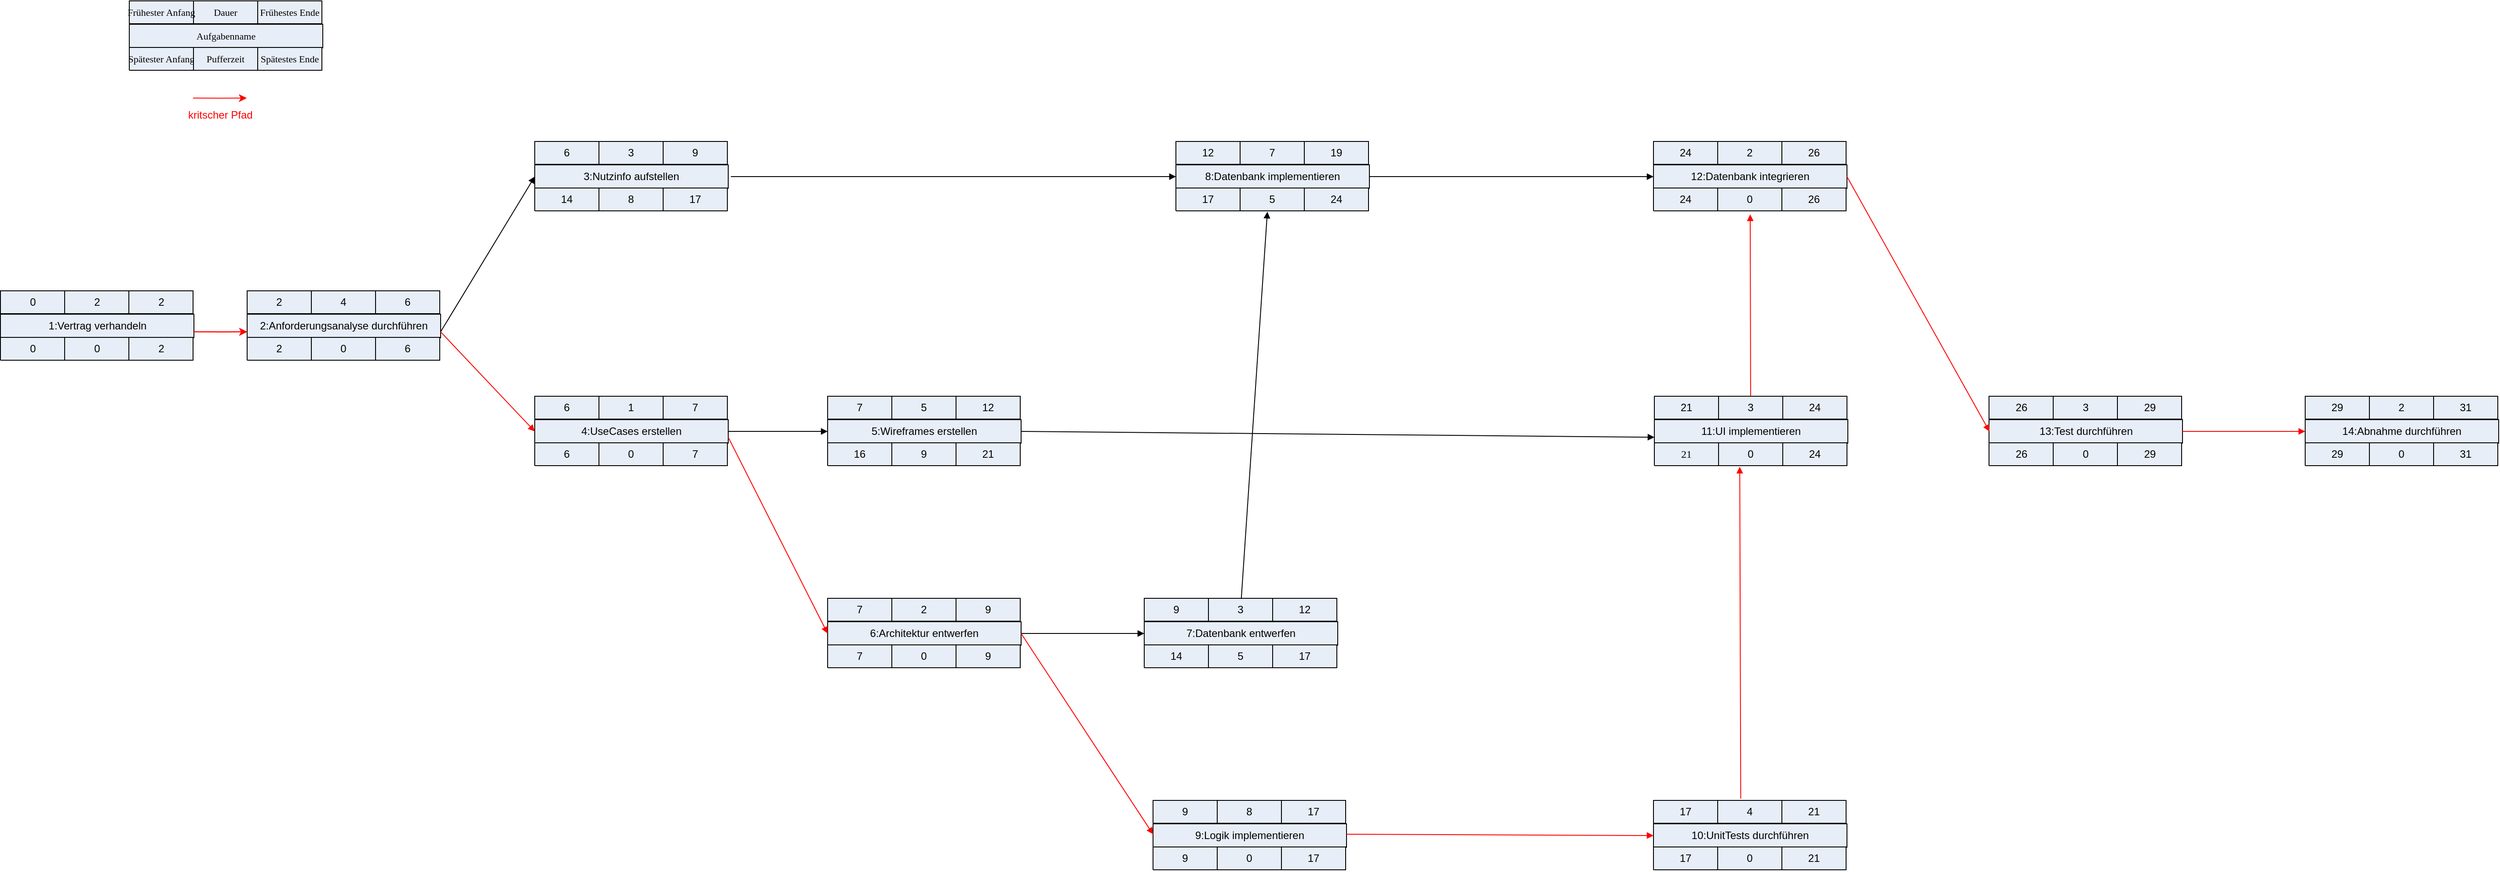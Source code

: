 <mxfile version="12.2.3" type="github" pages="1"><diagram id="lh3bz8Eq_4Kq_p1MPJdv" name="Page-1"><mxGraphModel dx="3062" dy="897" grid="1" gridSize="10" guides="1" tooltips="1" connect="1" arrows="1" fold="1" page="1" pageScale="1" pageWidth="1654" pageHeight="1169" math="0" shadow="0"><root><mxCell id="0"/><mxCell id="1" parent="0"/><mxCell id="gl_80xrwHNnuA3xskA5J-1" style="vsdxID=5;fillColor=#e8eef7;gradientColor=none;shape=stencil(UzV2Ls5ILEhVNTIoLinKz04tz0wpyVA1dlE1MsrMy0gtyiwBslSNXVWNndPyi1LTi/JL81Ig/IJEkEoQKze/DGRCBUSfAUiHkUElhGdmpmcOFnCDqM3JzENSa2hAiWpjYz1jY9zKKVCM7g4gA+HdtMycHEhoIcujBw9QCBK0xq4A);strokeColor=#000000;spacingTop=-3;spacingBottom=-3;spacingLeft=-3;spacingRight=-3;labelBackgroundColor=none;rounded=0;html=1;whiteSpace=wrap;" parent="1" vertex="1"><mxGeometry x="-0.5" y="440" width="220" height="80" as="geometry"/></mxCell><mxCell id="gl_80xrwHNnuA3xskA5J-2" value="2" style="verticalAlign=middle;align=center;vsdxID=7;fillColor=#e8eef7;gradientColor=none;shape=stencil(nZBLDoAgDERP0z3SIyjew0SURgSD+Lu9kMZoXLhwN9O+tukAlrNpJg1SzDH4QW/URgNYgZTkjA4UkwJUgGXng+6DX1zLfmoymdXo17xh5zmRJ6Q42BWCfc2oJfdAr+Yv+AP9Cb7OJ3H/2JG1HNGz/84klThPVCc=);strokeColor=#000000;spacingTop=-3;spacingBottom=-3;spacingLeft=-3;spacingRight=-3;labelBackgroundColor=none;rounded=0;html=1;whiteSpace=wrap;" parent="gl_80xrwHNnuA3xskA5J-1" vertex="1"><mxGeometry x="73" width="73" height="26" as="geometry"/></mxCell><mxCell id="gl_80xrwHNnuA3xskA5J-3" value="2" style="verticalAlign=middle;align=center;vsdxID=8;fillColor=#e8eef7;gradientColor=none;shape=stencil(nZBLDoAgDERP0z3SIyjew0SURgSD+Lu9kMZoXLhwN9O+tukAlrNpJg1SzDH4QW/URgNYgZTkjA4UkwJUgGXng+6DX1zLfmoymdXo17xh5zmRJ6Q42BWCfc2oJfdAr+Yv+AP9Cb7OJ3H/2JG1HNGz/84klThPVCc=);strokeColor=#000000;spacingTop=-3;spacingBottom=-3;spacingLeft=-3;spacingRight=-3;labelBackgroundColor=none;rounded=0;html=1;whiteSpace=wrap;" parent="gl_80xrwHNnuA3xskA5J-1" vertex="1"><mxGeometry x="146" width="73" height="26" as="geometry"/></mxCell><mxCell id="gl_80xrwHNnuA3xskA5J-4" value="0" style="verticalAlign=middle;align=center;vsdxID=9;fillColor=#e8eef7;gradientColor=none;shape=stencil(nZBLDoAgDERP0z3SIyjew0SURgSD+Lu9kMZoXLhwN9O+tukAlrNpJg1SzDH4QW/URgNYgZTkjA4UkwJUgGXng+6DX1zLfmoymdXo17xh5zmRJ6Q42BWCfc2oJfdAr+Yv+AP9Cb7OJ3H/2JG1HNGz/84klThPVCc=);strokeColor=#000000;spacingTop=-3;spacingBottom=-3;spacingLeft=-3;spacingRight=-3;labelBackgroundColor=none;rounded=0;html=1;whiteSpace=wrap;" parent="gl_80xrwHNnuA3xskA5J-1" vertex="1"><mxGeometry y="53" width="73" height="26" as="geometry"/></mxCell><mxCell id="gl_80xrwHNnuA3xskA5J-5" value="0" style="verticalAlign=middle;align=center;vsdxID=10;fillColor=#e8eef7;gradientColor=none;shape=stencil(nZBLDoAgDERP0z3SIyjew0SURgSD+Lu9kMZoXLhwN9O+tukAlrNpJg1SzDH4QW/URgNYgZTkjA4UkwJUgGXng+6DX1zLfmoymdXo17xh5zmRJ6Q42BWCfc2oJfdAr+Yv+AP9Cb7OJ3H/2JG1HNGz/84klThPVCc=);strokeColor=#000000;spacingTop=-3;spacingBottom=-3;spacingLeft=-3;spacingRight=-3;labelBackgroundColor=none;rounded=0;html=1;whiteSpace=wrap;" parent="gl_80xrwHNnuA3xskA5J-1" vertex="1"><mxGeometry x="73" y="53" width="73" height="26" as="geometry"/></mxCell><mxCell id="gl_80xrwHNnuA3xskA5J-6" value="2" style="verticalAlign=middle;align=center;vsdxID=11;fillColor=#e8eef7;gradientColor=none;shape=stencil(nZBLDoAgDERP0z3SIyjew0SURgSD+Lu9kMZoXLhwN9O+tukAlrNpJg1SzDH4QW/URgNYgZTkjA4UkwJUgGXng+6DX1zLfmoymdXo17xh5zmRJ6Q42BWCfc2oJfdAr+Yv+AP9Cb7OJ3H/2JG1HNGz/84klThPVCc=);strokeColor=#000000;spacingTop=-3;spacingBottom=-3;spacingLeft=-3;spacingRight=-3;labelBackgroundColor=none;rounded=0;html=1;whiteSpace=wrap;" parent="gl_80xrwHNnuA3xskA5J-1" vertex="1"><mxGeometry x="146" y="53" width="73" height="26" as="geometry"/></mxCell><mxCell id="gl_80xrwHNnuA3xskA5J-7" value="0" style="verticalAlign=middle;align=center;vsdxID=6;fillColor=#e8eef7;gradientColor=none;shape=stencil(nZBLDoAgDERP0z3SIyjew0SURgSD+Lu9kMZoXLhwN9O+tukAlrNpJg1SzDH4QW/URgNYgZTkjA4UkwJUgGXng+6DX1zLfmoymdXo17xh5zmRJ6Q42BWCfc2oJfdAr+Yv+AP9Cb7OJ3H/2JG1HNGz/84klThPVCc=);strokeColor=#000000;spacingTop=-3;spacingBottom=-3;spacingLeft=-3;spacingRight=-3;labelBackgroundColor=none;rounded=0;html=1;whiteSpace=wrap;" parent="gl_80xrwHNnuA3xskA5J-1" vertex="1"><mxGeometry width="73" height="26" as="geometry"/></mxCell><mxCell id="gl_80xrwHNnuA3xskA5J-8" value="1:Vertrag verhandeln" style="text;vsdxID=5;fillColor=none;gradientColor=none;strokeColor=none;spacingTop=-3;spacingBottom=-3;spacingLeft=-3;spacingRight=-3;labelBackgroundColor=none;rounded=0;html=1;whiteSpace=wrap;verticalAlign=middle;align=center;;html=1;" parent="gl_80xrwHNnuA3xskA5J-1" vertex="1"><mxGeometry y="26.67" width="220" height="26.67" as="geometry"/></mxCell><mxCell id="gl_80xrwHNnuA3xskA5J-9" style="vsdxID=5;fillColor=#e8eef7;gradientColor=none;shape=stencil(UzV2Ls5ILEhVNTIoLinKz04tz0wpyVA1dlE1MsrMy0gtyiwBslSNXVWNndPyi1LTi/JL81Ig/IJEkEoQKze/DGRCBUSfAUiHkUElhGdmpmcOFnCDqM3JzENSa2hAiWpjYz1jY9zKKVCM7g4gA+HdtMycHEhoIcujBw9QCBK0xq4A);strokeColor=#000000;spacingTop=-3;spacingBottom=-3;spacingLeft=-3;spacingRight=-3;labelBackgroundColor=none;rounded=0;html=1;whiteSpace=wrap;" parent="1" vertex="1"><mxGeometry x="280" y="440" width="220" height="80" as="geometry"/></mxCell><mxCell id="gl_80xrwHNnuA3xskA5J-10" value="4" style="verticalAlign=middle;align=center;vsdxID=7;fillColor=#e8eef7;gradientColor=none;shape=stencil(nZBLDoAgDERP0z3SIyjew0SURgSD+Lu9kMZoXLhwN9O+tukAlrNpJg1SzDH4QW/URgNYgZTkjA4UkwJUgGXng+6DX1zLfmoymdXo17xh5zmRJ6Q42BWCfc2oJfdAr+Yv+AP9Cb7OJ3H/2JG1HNGz/84klThPVCc=);strokeColor=#000000;spacingTop=-3;spacingBottom=-3;spacingLeft=-3;spacingRight=-3;labelBackgroundColor=none;rounded=0;html=1;whiteSpace=wrap;" parent="gl_80xrwHNnuA3xskA5J-9" vertex="1"><mxGeometry x="73" width="73" height="26" as="geometry"/></mxCell><mxCell id="gl_80xrwHNnuA3xskA5J-11" value="6" style="verticalAlign=middle;align=center;vsdxID=8;fillColor=#e8eef7;gradientColor=none;shape=stencil(nZBLDoAgDERP0z3SIyjew0SURgSD+Lu9kMZoXLhwN9O+tukAlrNpJg1SzDH4QW/URgNYgZTkjA4UkwJUgGXng+6DX1zLfmoymdXo17xh5zmRJ6Q42BWCfc2oJfdAr+Yv+AP9Cb7OJ3H/2JG1HNGz/84klThPVCc=);strokeColor=#000000;spacingTop=-3;spacingBottom=-3;spacingLeft=-3;spacingRight=-3;labelBackgroundColor=none;rounded=0;html=1;whiteSpace=wrap;" parent="gl_80xrwHNnuA3xskA5J-9" vertex="1"><mxGeometry x="146" width="73" height="26" as="geometry"/></mxCell><mxCell id="gl_80xrwHNnuA3xskA5J-12" value="2" style="verticalAlign=middle;align=center;vsdxID=9;fillColor=#e8eef7;gradientColor=none;shape=stencil(nZBLDoAgDERP0z3SIyjew0SURgSD+Lu9kMZoXLhwN9O+tukAlrNpJg1SzDH4QW/URgNYgZTkjA4UkwJUgGXng+6DX1zLfmoymdXo17xh5zmRJ6Q42BWCfc2oJfdAr+Yv+AP9Cb7OJ3H/2JG1HNGz/84klThPVCc=);strokeColor=#000000;spacingTop=-3;spacingBottom=-3;spacingLeft=-3;spacingRight=-3;labelBackgroundColor=none;rounded=0;html=1;whiteSpace=wrap;" parent="gl_80xrwHNnuA3xskA5J-9" vertex="1"><mxGeometry y="53" width="73" height="26" as="geometry"/></mxCell><mxCell id="gl_80xrwHNnuA3xskA5J-13" value="0" style="verticalAlign=middle;align=center;vsdxID=10;fillColor=#e8eef7;gradientColor=none;shape=stencil(nZBLDoAgDERP0z3SIyjew0SURgSD+Lu9kMZoXLhwN9O+tukAlrNpJg1SzDH4QW/URgNYgZTkjA4UkwJUgGXng+6DX1zLfmoymdXo17xh5zmRJ6Q42BWCfc2oJfdAr+Yv+AP9Cb7OJ3H/2JG1HNGz/84klThPVCc=);strokeColor=#000000;spacingTop=-3;spacingBottom=-3;spacingLeft=-3;spacingRight=-3;labelBackgroundColor=none;rounded=0;html=1;whiteSpace=wrap;" parent="gl_80xrwHNnuA3xskA5J-9" vertex="1"><mxGeometry x="73" y="53" width="73" height="26" as="geometry"/></mxCell><mxCell id="gl_80xrwHNnuA3xskA5J-14" value="6" style="verticalAlign=middle;align=center;vsdxID=11;fillColor=#e8eef7;gradientColor=none;shape=stencil(nZBLDoAgDERP0z3SIyjew0SURgSD+Lu9kMZoXLhwN9O+tukAlrNpJg1SzDH4QW/URgNYgZTkjA4UkwJUgGXng+6DX1zLfmoymdXo17xh5zmRJ6Q42BWCfc2oJfdAr+Yv+AP9Cb7OJ3H/2JG1HNGz/84klThPVCc=);strokeColor=#000000;spacingTop=-3;spacingBottom=-3;spacingLeft=-3;spacingRight=-3;labelBackgroundColor=none;rounded=0;html=1;whiteSpace=wrap;" parent="gl_80xrwHNnuA3xskA5J-9" vertex="1"><mxGeometry x="146" y="53" width="73" height="26" as="geometry"/></mxCell><mxCell id="gl_80xrwHNnuA3xskA5J-15" value="2" style="verticalAlign=middle;align=center;vsdxID=6;fillColor=#e8eef7;gradientColor=none;shape=stencil(nZBLDoAgDERP0z3SIyjew0SURgSD+Lu9kMZoXLhwN9O+tukAlrNpJg1SzDH4QW/URgNYgZTkjA4UkwJUgGXng+6DX1zLfmoymdXo17xh5zmRJ6Q42BWCfc2oJfdAr+Yv+AP9Cb7OJ3H/2JG1HNGz/84klThPVCc=);strokeColor=#000000;spacingTop=-3;spacingBottom=-3;spacingLeft=-3;spacingRight=-3;labelBackgroundColor=none;rounded=0;html=1;whiteSpace=wrap;" parent="gl_80xrwHNnuA3xskA5J-9" vertex="1"><mxGeometry width="73" height="26" as="geometry"/></mxCell><mxCell id="gl_80xrwHNnuA3xskA5J-16" value="2:Anforderungsanalyse durchführen" style="text;vsdxID=5;fillColor=none;gradientColor=none;strokeColor=none;spacingTop=-3;spacingBottom=-3;spacingLeft=-3;spacingRight=-3;labelBackgroundColor=none;rounded=0;html=1;whiteSpace=wrap;verticalAlign=middle;align=center;;html=1;" parent="gl_80xrwHNnuA3xskA5J-9" vertex="1"><mxGeometry y="26.67" width="220" height="26.67" as="geometry"/></mxCell><mxCell id="gl_80xrwHNnuA3xskA5J-17" style="vsdxID=5;fillColor=#e8eef7;gradientColor=none;shape=stencil(UzV2Ls5ILEhVNTIoLinKz04tz0wpyVA1dlE1MsrMy0gtyiwBslSNXVWNndPyi1LTi/JL81Ig/IJEkEoQKze/DGRCBUSfAUiHkUElhGdmpmcOFnCDqM3JzENSa2hAiWpjYz1jY9zKKVCM7g4gA+HdtMycHEhoIcujBw9QCBK0xq4A);strokeColor=#000000;spacingTop=-3;spacingBottom=-3;spacingLeft=-3;spacingRight=-3;labelBackgroundColor=none;rounded=0;html=1;whiteSpace=wrap;" parent="1" vertex="1"><mxGeometry x="607" y="270" width="220" height="80" as="geometry"/></mxCell><mxCell id="gl_80xrwHNnuA3xskA5J-18" value="3" style="verticalAlign=middle;align=center;vsdxID=7;fillColor=#e8eef7;gradientColor=none;shape=stencil(nZBLDoAgDERP0z3SIyjew0SURgSD+Lu9kMZoXLhwN9O+tukAlrNpJg1SzDH4QW/URgNYgZTkjA4UkwJUgGXng+6DX1zLfmoymdXo17xh5zmRJ6Q42BWCfc2oJfdAr+Yv+AP9Cb7OJ3H/2JG1HNGz/84klThPVCc=);strokeColor=#000000;spacingTop=-3;spacingBottom=-3;spacingLeft=-3;spacingRight=-3;labelBackgroundColor=none;rounded=0;html=1;whiteSpace=wrap;" parent="gl_80xrwHNnuA3xskA5J-17" vertex="1"><mxGeometry x="73" width="73" height="26" as="geometry"/></mxCell><mxCell id="gl_80xrwHNnuA3xskA5J-19" value="9" style="verticalAlign=middle;align=center;vsdxID=8;fillColor=#e8eef7;gradientColor=none;shape=stencil(nZBLDoAgDERP0z3SIyjew0SURgSD+Lu9kMZoXLhwN9O+tukAlrNpJg1SzDH4QW/URgNYgZTkjA4UkwJUgGXng+6DX1zLfmoymdXo17xh5zmRJ6Q42BWCfc2oJfdAr+Yv+AP9Cb7OJ3H/2JG1HNGz/84klThPVCc=);strokeColor=#000000;spacingTop=-3;spacingBottom=-3;spacingLeft=-3;spacingRight=-3;labelBackgroundColor=none;rounded=0;html=1;whiteSpace=wrap;" parent="gl_80xrwHNnuA3xskA5J-17" vertex="1"><mxGeometry x="146" width="73" height="26" as="geometry"/></mxCell><mxCell id="gl_80xrwHNnuA3xskA5J-20" value="14" style="verticalAlign=middle;align=center;vsdxID=9;fillColor=#e8eef7;gradientColor=none;shape=stencil(nZBLDoAgDERP0z3SIyjew0SURgSD+Lu9kMZoXLhwN9O+tukAlrNpJg1SzDH4QW/URgNYgZTkjA4UkwJUgGXng+6DX1zLfmoymdXo17xh5zmRJ6Q42BWCfc2oJfdAr+Yv+AP9Cb7OJ3H/2JG1HNGz/84klThPVCc=);strokeColor=#000000;spacingTop=-3;spacingBottom=-3;spacingLeft=-3;spacingRight=-3;labelBackgroundColor=none;rounded=0;html=1;whiteSpace=wrap;" parent="gl_80xrwHNnuA3xskA5J-17" vertex="1"><mxGeometry y="53" width="73" height="26" as="geometry"/></mxCell><mxCell id="gl_80xrwHNnuA3xskA5J-21" value="8" style="verticalAlign=middle;align=center;vsdxID=10;fillColor=#e8eef7;gradientColor=none;shape=stencil(nZBLDoAgDERP0z3SIyjew0SURgSD+Lu9kMZoXLhwN9O+tukAlrNpJg1SzDH4QW/URgNYgZTkjA4UkwJUgGXng+6DX1zLfmoymdXo17xh5zmRJ6Q42BWCfc2oJfdAr+Yv+AP9Cb7OJ3H/2JG1HNGz/84klThPVCc=);strokeColor=#000000;spacingTop=-3;spacingBottom=-3;spacingLeft=-3;spacingRight=-3;labelBackgroundColor=none;rounded=0;html=1;whiteSpace=wrap;" parent="gl_80xrwHNnuA3xskA5J-17" vertex="1"><mxGeometry x="73" y="53" width="73" height="26" as="geometry"/></mxCell><mxCell id="gl_80xrwHNnuA3xskA5J-22" value="17" style="verticalAlign=middle;align=center;vsdxID=11;fillColor=#e8eef7;gradientColor=none;shape=stencil(nZBLDoAgDERP0z3SIyjew0SURgSD+Lu9kMZoXLhwN9O+tukAlrNpJg1SzDH4QW/URgNYgZTkjA4UkwJUgGXng+6DX1zLfmoymdXo17xh5zmRJ6Q42BWCfc2oJfdAr+Yv+AP9Cb7OJ3H/2JG1HNGz/84klThPVCc=);strokeColor=#000000;spacingTop=-3;spacingBottom=-3;spacingLeft=-3;spacingRight=-3;labelBackgroundColor=none;rounded=0;html=1;whiteSpace=wrap;" parent="gl_80xrwHNnuA3xskA5J-17" vertex="1"><mxGeometry x="146" y="53" width="73" height="26" as="geometry"/></mxCell><mxCell id="gl_80xrwHNnuA3xskA5J-23" value="6" style="verticalAlign=middle;align=center;vsdxID=6;fillColor=#e8eef7;gradientColor=none;shape=stencil(nZBLDoAgDERP0z3SIyjew0SURgSD+Lu9kMZoXLhwN9O+tukAlrNpJg1SzDH4QW/URgNYgZTkjA4UkwJUgGXng+6DX1zLfmoymdXo17xh5zmRJ6Q42BWCfc2oJfdAr+Yv+AP9Cb7OJ3H/2JG1HNGz/84klThPVCc=);strokeColor=#000000;spacingTop=-3;spacingBottom=-3;spacingLeft=-3;spacingRight=-3;labelBackgroundColor=none;rounded=0;html=1;whiteSpace=wrap;" parent="gl_80xrwHNnuA3xskA5J-17" vertex="1"><mxGeometry width="73" height="26" as="geometry"/></mxCell><mxCell id="gl_80xrwHNnuA3xskA5J-24" value="3:Nutzinfo aufstellen" style="text;vsdxID=5;fillColor=none;gradientColor=none;strokeColor=none;spacingTop=-3;spacingBottom=-3;spacingLeft=-3;spacingRight=-3;labelBackgroundColor=none;rounded=0;html=1;whiteSpace=wrap;verticalAlign=middle;align=center;;html=1;" parent="gl_80xrwHNnuA3xskA5J-17" vertex="1"><mxGeometry y="26.67" width="220" height="26.67" as="geometry"/></mxCell><mxCell id="gl_80xrwHNnuA3xskA5J-26" style="vsdxID=5;fillColor=#e8eef7;gradientColor=none;shape=stencil(UzV2Ls5ILEhVNTIoLinKz04tz0wpyVA1dlE1MsrMy0gtyiwBslSNXVWNndPyi1LTi/JL81Ig/IJEkEoQKze/DGRCBUSfAUiHkUElhGdmpmcOFnCDqM3JzENSa2hAiWpjYz1jY9zKKVCM7g4gA+HdtMycHEhoIcujBw9QCBK0xq4A);strokeColor=#000000;spacingTop=-3;spacingBottom=-3;spacingLeft=-3;spacingRight=-3;labelBackgroundColor=none;rounded=0;html=1;whiteSpace=wrap;" parent="1" vertex="1"><mxGeometry x="607" y="560" width="220" height="80" as="geometry"/></mxCell><mxCell id="gl_80xrwHNnuA3xskA5J-27" value="1" style="verticalAlign=middle;align=center;vsdxID=7;fillColor=#e8eef7;gradientColor=none;shape=stencil(nZBLDoAgDERP0z3SIyjew0SURgSD+Lu9kMZoXLhwN9O+tukAlrNpJg1SzDH4QW/URgNYgZTkjA4UkwJUgGXng+6DX1zLfmoymdXo17xh5zmRJ6Q42BWCfc2oJfdAr+Yv+AP9Cb7OJ3H/2JG1HNGz/84klThPVCc=);strokeColor=#000000;spacingTop=-3;spacingBottom=-3;spacingLeft=-3;spacingRight=-3;labelBackgroundColor=none;rounded=0;html=1;whiteSpace=wrap;" parent="gl_80xrwHNnuA3xskA5J-26" vertex="1"><mxGeometry x="73" width="73" height="26" as="geometry"/></mxCell><mxCell id="gl_80xrwHNnuA3xskA5J-28" value="7" style="verticalAlign=middle;align=center;vsdxID=8;fillColor=#e8eef7;gradientColor=none;shape=stencil(nZBLDoAgDERP0z3SIyjew0SURgSD+Lu9kMZoXLhwN9O+tukAlrNpJg1SzDH4QW/URgNYgZTkjA4UkwJUgGXng+6DX1zLfmoymdXo17xh5zmRJ6Q42BWCfc2oJfdAr+Yv+AP9Cb7OJ3H/2JG1HNGz/84klThPVCc=);strokeColor=#000000;spacingTop=-3;spacingBottom=-3;spacingLeft=-3;spacingRight=-3;labelBackgroundColor=none;rounded=0;html=1;whiteSpace=wrap;" parent="gl_80xrwHNnuA3xskA5J-26" vertex="1"><mxGeometry x="146" width="73" height="26" as="geometry"/></mxCell><mxCell id="gl_80xrwHNnuA3xskA5J-29" value="6" style="verticalAlign=middle;align=center;vsdxID=9;fillColor=#e8eef7;gradientColor=none;shape=stencil(nZBLDoAgDERP0z3SIyjew0SURgSD+Lu9kMZoXLhwN9O+tukAlrNpJg1SzDH4QW/URgNYgZTkjA4UkwJUgGXng+6DX1zLfmoymdXo17xh5zmRJ6Q42BWCfc2oJfdAr+Yv+AP9Cb7OJ3H/2JG1HNGz/84klThPVCc=);strokeColor=#000000;spacingTop=-3;spacingBottom=-3;spacingLeft=-3;spacingRight=-3;labelBackgroundColor=none;rounded=0;html=1;whiteSpace=wrap;" parent="gl_80xrwHNnuA3xskA5J-26" vertex="1"><mxGeometry y="53" width="73" height="26" as="geometry"/></mxCell><mxCell id="gl_80xrwHNnuA3xskA5J-30" value="0" style="verticalAlign=middle;align=center;vsdxID=10;fillColor=#e8eef7;gradientColor=none;shape=stencil(nZBLDoAgDERP0z3SIyjew0SURgSD+Lu9kMZoXLhwN9O+tukAlrNpJg1SzDH4QW/URgNYgZTkjA4UkwJUgGXng+6DX1zLfmoymdXo17xh5zmRJ6Q42BWCfc2oJfdAr+Yv+AP9Cb7OJ3H/2JG1HNGz/84klThPVCc=);strokeColor=#000000;spacingTop=-3;spacingBottom=-3;spacingLeft=-3;spacingRight=-3;labelBackgroundColor=none;rounded=0;html=1;whiteSpace=wrap;" parent="gl_80xrwHNnuA3xskA5J-26" vertex="1"><mxGeometry x="73" y="53" width="73" height="26" as="geometry"/></mxCell><mxCell id="gl_80xrwHNnuA3xskA5J-31" value="7" style="verticalAlign=middle;align=center;vsdxID=11;fillColor=#e8eef7;gradientColor=none;shape=stencil(nZBLDoAgDERP0z3SIyjew0SURgSD+Lu9kMZoXLhwN9O+tukAlrNpJg1SzDH4QW/URgNYgZTkjA4UkwJUgGXng+6DX1zLfmoymdXo17xh5zmRJ6Q42BWCfc2oJfdAr+Yv+AP9Cb7OJ3H/2JG1HNGz/84klThPVCc=);strokeColor=#000000;spacingTop=-3;spacingBottom=-3;spacingLeft=-3;spacingRight=-3;labelBackgroundColor=none;rounded=0;html=1;whiteSpace=wrap;" parent="gl_80xrwHNnuA3xskA5J-26" vertex="1"><mxGeometry x="146" y="53" width="73" height="26" as="geometry"/></mxCell><mxCell id="gl_80xrwHNnuA3xskA5J-32" value="6" style="verticalAlign=middle;align=center;vsdxID=6;fillColor=#e8eef7;gradientColor=none;shape=stencil(nZBLDoAgDERP0z3SIyjew0SURgSD+Lu9kMZoXLhwN9O+tukAlrNpJg1SzDH4QW/URgNYgZTkjA4UkwJUgGXng+6DX1zLfmoymdXo17xh5zmRJ6Q42BWCfc2oJfdAr+Yv+AP9Cb7OJ3H/2JG1HNGz/84klThPVCc=);strokeColor=#000000;spacingTop=-3;spacingBottom=-3;spacingLeft=-3;spacingRight=-3;labelBackgroundColor=none;rounded=0;html=1;whiteSpace=wrap;" parent="gl_80xrwHNnuA3xskA5J-26" vertex="1"><mxGeometry width="73" height="26" as="geometry"/></mxCell><mxCell id="gl_80xrwHNnuA3xskA5J-33" value="4:UseCases erstellen" style="text;vsdxID=5;fillColor=none;gradientColor=none;strokeColor=none;spacingTop=-3;spacingBottom=-3;spacingLeft=-3;spacingRight=-3;labelBackgroundColor=none;rounded=0;html=1;whiteSpace=wrap;verticalAlign=middle;align=center;;html=1;" parent="gl_80xrwHNnuA3xskA5J-26" vertex="1"><mxGeometry y="26.67" width="220" height="26.67" as="geometry"/></mxCell><mxCell id="gl_80xrwHNnuA3xskA5J-34" style="vsdxID=5;fillColor=#e8eef7;gradientColor=none;shape=stencil(UzV2Ls5ILEhVNTIoLinKz04tz0wpyVA1dlE1MsrMy0gtyiwBslSNXVWNndPyi1LTi/JL81Ig/IJEkEoQKze/DGRCBUSfAUiHkUElhGdmpmcOFnCDqM3JzENSa2hAiWpjYz1jY9zKKVCM7g4gA+HdtMycHEhoIcujBw9QCBK0xq4A);strokeColor=#000000;spacingTop=-3;spacingBottom=-3;spacingLeft=-3;spacingRight=-3;labelBackgroundColor=none;rounded=0;html=1;whiteSpace=wrap;" parent="1" vertex="1"><mxGeometry x="940" y="560" width="220" height="80" as="geometry"/></mxCell><mxCell id="gl_80xrwHNnuA3xskA5J-35" value="5" style="verticalAlign=middle;align=center;vsdxID=7;fillColor=#e8eef7;gradientColor=none;shape=stencil(nZBLDoAgDERP0z3SIyjew0SURgSD+Lu9kMZoXLhwN9O+tukAlrNpJg1SzDH4QW/URgNYgZTkjA4UkwJUgGXng+6DX1zLfmoymdXo17xh5zmRJ6Q42BWCfc2oJfdAr+Yv+AP9Cb7OJ3H/2JG1HNGz/84klThPVCc=);strokeColor=#000000;spacingTop=-3;spacingBottom=-3;spacingLeft=-3;spacingRight=-3;labelBackgroundColor=none;rounded=0;html=1;whiteSpace=wrap;" parent="gl_80xrwHNnuA3xskA5J-34" vertex="1"><mxGeometry x="73" width="73" height="26" as="geometry"/></mxCell><mxCell id="gl_80xrwHNnuA3xskA5J-36" value="12" style="verticalAlign=middle;align=center;vsdxID=8;fillColor=#e8eef7;gradientColor=none;shape=stencil(nZBLDoAgDERP0z3SIyjew0SURgSD+Lu9kMZoXLhwN9O+tukAlrNpJg1SzDH4QW/URgNYgZTkjA4UkwJUgGXng+6DX1zLfmoymdXo17xh5zmRJ6Q42BWCfc2oJfdAr+Yv+AP9Cb7OJ3H/2JG1HNGz/84klThPVCc=);strokeColor=#000000;spacingTop=-3;spacingBottom=-3;spacingLeft=-3;spacingRight=-3;labelBackgroundColor=none;rounded=0;html=1;whiteSpace=wrap;" parent="gl_80xrwHNnuA3xskA5J-34" vertex="1"><mxGeometry x="146" width="73" height="26" as="geometry"/></mxCell><mxCell id="gl_80xrwHNnuA3xskA5J-37" value="16" style="verticalAlign=middle;align=center;vsdxID=9;fillColor=#e8eef7;gradientColor=none;shape=stencil(nZBLDoAgDERP0z3SIyjew0SURgSD+Lu9kMZoXLhwN9O+tukAlrNpJg1SzDH4QW/URgNYgZTkjA4UkwJUgGXng+6DX1zLfmoymdXo17xh5zmRJ6Q42BWCfc2oJfdAr+Yv+AP9Cb7OJ3H/2JG1HNGz/84klThPVCc=);strokeColor=#000000;spacingTop=-3;spacingBottom=-3;spacingLeft=-3;spacingRight=-3;labelBackgroundColor=none;rounded=0;html=1;whiteSpace=wrap;" parent="gl_80xrwHNnuA3xskA5J-34" vertex="1"><mxGeometry y="53" width="73" height="26" as="geometry"/></mxCell><mxCell id="gl_80xrwHNnuA3xskA5J-38" value="9" style="verticalAlign=middle;align=center;vsdxID=10;fillColor=#e8eef7;gradientColor=none;shape=stencil(nZBLDoAgDERP0z3SIyjew0SURgSD+Lu9kMZoXLhwN9O+tukAlrNpJg1SzDH4QW/URgNYgZTkjA4UkwJUgGXng+6DX1zLfmoymdXo17xh5zmRJ6Q42BWCfc2oJfdAr+Yv+AP9Cb7OJ3H/2JG1HNGz/84klThPVCc=);strokeColor=#000000;spacingTop=-3;spacingBottom=-3;spacingLeft=-3;spacingRight=-3;labelBackgroundColor=none;rounded=0;html=1;whiteSpace=wrap;" parent="gl_80xrwHNnuA3xskA5J-34" vertex="1"><mxGeometry x="73" y="53" width="73" height="26" as="geometry"/></mxCell><mxCell id="gl_80xrwHNnuA3xskA5J-39" value="21" style="verticalAlign=middle;align=center;vsdxID=11;fillColor=#e8eef7;gradientColor=none;shape=stencil(nZBLDoAgDERP0z3SIyjew0SURgSD+Lu9kMZoXLhwN9O+tukAlrNpJg1SzDH4QW/URgNYgZTkjA4UkwJUgGXng+6DX1zLfmoymdXo17xh5zmRJ6Q42BWCfc2oJfdAr+Yv+AP9Cb7OJ3H/2JG1HNGz/84klThPVCc=);strokeColor=#000000;spacingTop=-3;spacingBottom=-3;spacingLeft=-3;spacingRight=-3;labelBackgroundColor=none;rounded=0;html=1;whiteSpace=wrap;" parent="gl_80xrwHNnuA3xskA5J-34" vertex="1"><mxGeometry x="146" y="53" width="73" height="26" as="geometry"/></mxCell><mxCell id="gl_80xrwHNnuA3xskA5J-40" value="7" style="verticalAlign=middle;align=center;vsdxID=6;fillColor=#e8eef7;gradientColor=none;shape=stencil(nZBLDoAgDERP0z3SIyjew0SURgSD+Lu9kMZoXLhwN9O+tukAlrNpJg1SzDH4QW/URgNYgZTkjA4UkwJUgGXng+6DX1zLfmoymdXo17xh5zmRJ6Q42BWCfc2oJfdAr+Yv+AP9Cb7OJ3H/2JG1HNGz/84klThPVCc=);strokeColor=#000000;spacingTop=-3;spacingBottom=-3;spacingLeft=-3;spacingRight=-3;labelBackgroundColor=none;rounded=0;html=1;whiteSpace=wrap;" parent="gl_80xrwHNnuA3xskA5J-34" vertex="1"><mxGeometry width="73" height="26" as="geometry"/></mxCell><mxCell id="gl_80xrwHNnuA3xskA5J-41" value="5:Wireframes erstellen" style="text;vsdxID=5;fillColor=none;gradientColor=none;strokeColor=none;spacingTop=-3;spacingBottom=-3;spacingLeft=-3;spacingRight=-3;labelBackgroundColor=none;rounded=0;html=1;whiteSpace=wrap;verticalAlign=middle;align=center;;html=1;" parent="gl_80xrwHNnuA3xskA5J-34" vertex="1"><mxGeometry y="26.67" width="220" height="26.67" as="geometry"/></mxCell><mxCell id="gl_80xrwHNnuA3xskA5J-46" style="vsdxID=5;fillColor=#e8eef7;gradientColor=none;shape=stencil(UzV2Ls5ILEhVNTIoLinKz04tz0wpyVA1dlE1MsrMy0gtyiwBslSNXVWNndPyi1LTi/JL81Ig/IJEkEoQKze/DGRCBUSfAUiHkUElhGdmpmcOFnCDqM3JzENSa2hAiWpjYz1jY9zKKVCM7g4gA+HdtMycHEhoIcujBw9QCBK0xq4A);strokeColor=#000000;spacingTop=-3;spacingBottom=-3;spacingLeft=-3;spacingRight=-3;labelBackgroundColor=none;rounded=0;html=1;whiteSpace=wrap;" parent="1" vertex="1"><mxGeometry x="940" y="790" width="220" height="80" as="geometry"/></mxCell><mxCell id="gl_80xrwHNnuA3xskA5J-47" value="2" style="verticalAlign=middle;align=center;vsdxID=7;fillColor=#e8eef7;gradientColor=none;shape=stencil(nZBLDoAgDERP0z3SIyjew0SURgSD+Lu9kMZoXLhwN9O+tukAlrNpJg1SzDH4QW/URgNYgZTkjA4UkwJUgGXng+6DX1zLfmoymdXo17xh5zmRJ6Q42BWCfc2oJfdAr+Yv+AP9Cb7OJ3H/2JG1HNGz/84klThPVCc=);strokeColor=#000000;spacingTop=-3;spacingBottom=-3;spacingLeft=-3;spacingRight=-3;labelBackgroundColor=none;rounded=0;html=1;whiteSpace=wrap;" parent="gl_80xrwHNnuA3xskA5J-46" vertex="1"><mxGeometry x="73" width="73" height="26" as="geometry"/></mxCell><mxCell id="gl_80xrwHNnuA3xskA5J-48" value="9" style="verticalAlign=middle;align=center;vsdxID=8;fillColor=#e8eef7;gradientColor=none;shape=stencil(nZBLDoAgDERP0z3SIyjew0SURgSD+Lu9kMZoXLhwN9O+tukAlrNpJg1SzDH4QW/URgNYgZTkjA4UkwJUgGXng+6DX1zLfmoymdXo17xh5zmRJ6Q42BWCfc2oJfdAr+Yv+AP9Cb7OJ3H/2JG1HNGz/84klThPVCc=);strokeColor=#000000;spacingTop=-3;spacingBottom=-3;spacingLeft=-3;spacingRight=-3;labelBackgroundColor=none;rounded=0;html=1;whiteSpace=wrap;" parent="gl_80xrwHNnuA3xskA5J-46" vertex="1"><mxGeometry x="146" width="73" height="26" as="geometry"/></mxCell><mxCell id="gl_80xrwHNnuA3xskA5J-49" value="7" style="verticalAlign=middle;align=center;vsdxID=9;fillColor=#e8eef7;gradientColor=none;shape=stencil(nZBLDoAgDERP0z3SIyjew0SURgSD+Lu9kMZoXLhwN9O+tukAlrNpJg1SzDH4QW/URgNYgZTkjA4UkwJUgGXng+6DX1zLfmoymdXo17xh5zmRJ6Q42BWCfc2oJfdAr+Yv+AP9Cb7OJ3H/2JG1HNGz/84klThPVCc=);strokeColor=#000000;spacingTop=-3;spacingBottom=-3;spacingLeft=-3;spacingRight=-3;labelBackgroundColor=none;rounded=0;html=1;whiteSpace=wrap;" parent="gl_80xrwHNnuA3xskA5J-46" vertex="1"><mxGeometry y="53" width="73" height="26" as="geometry"/></mxCell><mxCell id="gl_80xrwHNnuA3xskA5J-50" value="0" style="verticalAlign=middle;align=center;vsdxID=10;fillColor=#e8eef7;gradientColor=none;shape=stencil(nZBLDoAgDERP0z3SIyjew0SURgSD+Lu9kMZoXLhwN9O+tukAlrNpJg1SzDH4QW/URgNYgZTkjA4UkwJUgGXng+6DX1zLfmoymdXo17xh5zmRJ6Q42BWCfc2oJfdAr+Yv+AP9Cb7OJ3H/2JG1HNGz/84klThPVCc=);strokeColor=#000000;spacingTop=-3;spacingBottom=-3;spacingLeft=-3;spacingRight=-3;labelBackgroundColor=none;rounded=0;html=1;whiteSpace=wrap;" parent="gl_80xrwHNnuA3xskA5J-46" vertex="1"><mxGeometry x="73" y="53" width="73" height="26" as="geometry"/></mxCell><mxCell id="gl_80xrwHNnuA3xskA5J-51" value="9" style="verticalAlign=middle;align=center;vsdxID=11;fillColor=#e8eef7;gradientColor=none;shape=stencil(nZBLDoAgDERP0z3SIyjew0SURgSD+Lu9kMZoXLhwN9O+tukAlrNpJg1SzDH4QW/URgNYgZTkjA4UkwJUgGXng+6DX1zLfmoymdXo17xh5zmRJ6Q42BWCfc2oJfdAr+Yv+AP9Cb7OJ3H/2JG1HNGz/84klThPVCc=);strokeColor=#000000;spacingTop=-3;spacingBottom=-3;spacingLeft=-3;spacingRight=-3;labelBackgroundColor=none;rounded=0;html=1;whiteSpace=wrap;" parent="gl_80xrwHNnuA3xskA5J-46" vertex="1"><mxGeometry x="146" y="53" width="73" height="26" as="geometry"/></mxCell><mxCell id="gl_80xrwHNnuA3xskA5J-52" value="7" style="verticalAlign=middle;align=center;vsdxID=6;fillColor=#e8eef7;gradientColor=none;shape=stencil(nZBLDoAgDERP0z3SIyjew0SURgSD+Lu9kMZoXLhwN9O+tukAlrNpJg1SzDH4QW/URgNYgZTkjA4UkwJUgGXng+6DX1zLfmoymdXo17xh5zmRJ6Q42BWCfc2oJfdAr+Yv+AP9Cb7OJ3H/2JG1HNGz/84klThPVCc=);strokeColor=#000000;spacingTop=-3;spacingBottom=-3;spacingLeft=-3;spacingRight=-3;labelBackgroundColor=none;rounded=0;html=1;whiteSpace=wrap;" parent="gl_80xrwHNnuA3xskA5J-46" vertex="1"><mxGeometry width="73" height="26" as="geometry"/></mxCell><mxCell id="gl_80xrwHNnuA3xskA5J-53" value="6:Architektur entwerfen" style="text;vsdxID=5;fillColor=none;gradientColor=none;strokeColor=none;spacingTop=-3;spacingBottom=-3;spacingLeft=-3;spacingRight=-3;labelBackgroundColor=none;rounded=0;html=1;whiteSpace=wrap;verticalAlign=middle;align=center;;html=1;" parent="gl_80xrwHNnuA3xskA5J-46" vertex="1"><mxGeometry y="26.67" width="220" height="26.67" as="geometry"/></mxCell><mxCell id="gl_80xrwHNnuA3xskA5J-54" style="vsdxID=5;fillColor=#e8eef7;gradientColor=none;shape=stencil(UzV2Ls5ILEhVNTIoLinKz04tz0wpyVA1dlE1MsrMy0gtyiwBslSNXVWNndPyi1LTi/JL81Ig/IJEkEoQKze/DGRCBUSfAUiHkUElhGdmpmcOFnCDqM3JzENSa2hAiWpjYz1jY9zKKVCM7g4gA+HdtMycHEhoIcujBw9QCBK0xq4A);strokeColor=#000000;spacingTop=-3;spacingBottom=-3;spacingLeft=-3;spacingRight=-3;labelBackgroundColor=none;rounded=0;html=1;whiteSpace=wrap;" parent="1" vertex="1"><mxGeometry x="1300" y="790" width="220" height="80" as="geometry"/></mxCell><mxCell id="gl_80xrwHNnuA3xskA5J-55" value="3" style="verticalAlign=middle;align=center;vsdxID=7;fillColor=#e8eef7;gradientColor=none;shape=stencil(nZBLDoAgDERP0z3SIyjew0SURgSD+Lu9kMZoXLhwN9O+tukAlrNpJg1SzDH4QW/URgNYgZTkjA4UkwJUgGXng+6DX1zLfmoymdXo17xh5zmRJ6Q42BWCfc2oJfdAr+Yv+AP9Cb7OJ3H/2JG1HNGz/84klThPVCc=);strokeColor=#000000;spacingTop=-3;spacingBottom=-3;spacingLeft=-3;spacingRight=-3;labelBackgroundColor=none;rounded=0;html=1;whiteSpace=wrap;" parent="gl_80xrwHNnuA3xskA5J-54" vertex="1"><mxGeometry x="73" width="73" height="26" as="geometry"/></mxCell><mxCell id="gl_80xrwHNnuA3xskA5J-56" value="12" style="verticalAlign=middle;align=center;vsdxID=8;fillColor=#e8eef7;gradientColor=none;shape=stencil(nZBLDoAgDERP0z3SIyjew0SURgSD+Lu9kMZoXLhwN9O+tukAlrNpJg1SzDH4QW/URgNYgZTkjA4UkwJUgGXng+6DX1zLfmoymdXo17xh5zmRJ6Q42BWCfc2oJfdAr+Yv+AP9Cb7OJ3H/2JG1HNGz/84klThPVCc=);strokeColor=#000000;spacingTop=-3;spacingBottom=-3;spacingLeft=-3;spacingRight=-3;labelBackgroundColor=none;rounded=0;html=1;whiteSpace=wrap;" parent="gl_80xrwHNnuA3xskA5J-54" vertex="1"><mxGeometry x="146" width="73" height="26" as="geometry"/></mxCell><mxCell id="gl_80xrwHNnuA3xskA5J-57" value="14" style="verticalAlign=middle;align=center;vsdxID=9;fillColor=#e8eef7;gradientColor=none;shape=stencil(nZBLDoAgDERP0z3SIyjew0SURgSD+Lu9kMZoXLhwN9O+tukAlrNpJg1SzDH4QW/URgNYgZTkjA4UkwJUgGXng+6DX1zLfmoymdXo17xh5zmRJ6Q42BWCfc2oJfdAr+Yv+AP9Cb7OJ3H/2JG1HNGz/84klThPVCc=);strokeColor=#000000;spacingTop=-3;spacingBottom=-3;spacingLeft=-3;spacingRight=-3;labelBackgroundColor=none;rounded=0;html=1;whiteSpace=wrap;" parent="gl_80xrwHNnuA3xskA5J-54" vertex="1"><mxGeometry y="53" width="73" height="26" as="geometry"/></mxCell><mxCell id="gl_80xrwHNnuA3xskA5J-58" value="5" style="verticalAlign=middle;align=center;vsdxID=10;fillColor=#e8eef7;gradientColor=none;shape=stencil(nZBLDoAgDERP0z3SIyjew0SURgSD+Lu9kMZoXLhwN9O+tukAlrNpJg1SzDH4QW/URgNYgZTkjA4UkwJUgGXng+6DX1zLfmoymdXo17xh5zmRJ6Q42BWCfc2oJfdAr+Yv+AP9Cb7OJ3H/2JG1HNGz/84klThPVCc=);strokeColor=#000000;spacingTop=-3;spacingBottom=-3;spacingLeft=-3;spacingRight=-3;labelBackgroundColor=none;rounded=0;html=1;whiteSpace=wrap;" parent="gl_80xrwHNnuA3xskA5J-54" vertex="1"><mxGeometry x="73" y="53" width="73" height="26" as="geometry"/></mxCell><mxCell id="gl_80xrwHNnuA3xskA5J-59" value="17" style="verticalAlign=middle;align=center;vsdxID=11;fillColor=#e8eef7;gradientColor=none;shape=stencil(nZBLDoAgDERP0z3SIyjew0SURgSD+Lu9kMZoXLhwN9O+tukAlrNpJg1SzDH4QW/URgNYgZTkjA4UkwJUgGXng+6DX1zLfmoymdXo17xh5zmRJ6Q42BWCfc2oJfdAr+Yv+AP9Cb7OJ3H/2JG1HNGz/84klThPVCc=);strokeColor=#000000;spacingTop=-3;spacingBottom=-3;spacingLeft=-3;spacingRight=-3;labelBackgroundColor=none;rounded=0;html=1;whiteSpace=wrap;" parent="gl_80xrwHNnuA3xskA5J-54" vertex="1"><mxGeometry x="146" y="53" width="73" height="26" as="geometry"/></mxCell><mxCell id="gl_80xrwHNnuA3xskA5J-60" value="9" style="verticalAlign=middle;align=center;vsdxID=6;fillColor=#e8eef7;gradientColor=none;shape=stencil(nZBLDoAgDERP0z3SIyjew0SURgSD+Lu9kMZoXLhwN9O+tukAlrNpJg1SzDH4QW/URgNYgZTkjA4UkwJUgGXng+6DX1zLfmoymdXo17xh5zmRJ6Q42BWCfc2oJfdAr+Yv+AP9Cb7OJ3H/2JG1HNGz/84klThPVCc=);strokeColor=#000000;spacingTop=-3;spacingBottom=-3;spacingLeft=-3;spacingRight=-3;labelBackgroundColor=none;rounded=0;html=1;whiteSpace=wrap;" parent="gl_80xrwHNnuA3xskA5J-54" vertex="1"><mxGeometry width="73" height="26" as="geometry"/></mxCell><mxCell id="gl_80xrwHNnuA3xskA5J-61" value="7:Datenbank entwerfen" style="text;vsdxID=5;fillColor=none;gradientColor=none;strokeColor=none;spacingTop=-3;spacingBottom=-3;spacingLeft=-3;spacingRight=-3;labelBackgroundColor=none;rounded=0;html=1;whiteSpace=wrap;verticalAlign=middle;align=center;;html=1;" parent="gl_80xrwHNnuA3xskA5J-54" vertex="1"><mxGeometry y="26.67" width="220" height="26.67" as="geometry"/></mxCell><mxCell id="gl_80xrwHNnuA3xskA5J-62" style="vsdxID=5;fillColor=#e8eef7;gradientColor=none;shape=stencil(UzV2Ls5ILEhVNTIoLinKz04tz0wpyVA1dlE1MsrMy0gtyiwBslSNXVWNndPyi1LTi/JL81Ig/IJEkEoQKze/DGRCBUSfAUiHkUElhGdmpmcOFnCDqM3JzENSa2hAiWpjYz1jY9zKKVCM7g4gA+HdtMycHEhoIcujBw9QCBK0xq4A);strokeColor=#000000;spacingTop=-3;spacingBottom=-3;spacingLeft=-3;spacingRight=-3;labelBackgroundColor=none;rounded=0;html=1;whiteSpace=wrap;" parent="1" vertex="1"><mxGeometry x="1336" y="270" width="220" height="80" as="geometry"/></mxCell><mxCell id="gl_80xrwHNnuA3xskA5J-63" value="7" style="verticalAlign=middle;align=center;vsdxID=7;fillColor=#e8eef7;gradientColor=none;shape=stencil(nZBLDoAgDERP0z3SIyjew0SURgSD+Lu9kMZoXLhwN9O+tukAlrNpJg1SzDH4QW/URgNYgZTkjA4UkwJUgGXng+6DX1zLfmoymdXo17xh5zmRJ6Q42BWCfc2oJfdAr+Yv+AP9Cb7OJ3H/2JG1HNGz/84klThPVCc=);strokeColor=#000000;spacingTop=-3;spacingBottom=-3;spacingLeft=-3;spacingRight=-3;labelBackgroundColor=none;rounded=0;html=1;whiteSpace=wrap;" parent="gl_80xrwHNnuA3xskA5J-62" vertex="1"><mxGeometry x="73" width="73" height="26" as="geometry"/></mxCell><mxCell id="gl_80xrwHNnuA3xskA5J-64" value="19" style="verticalAlign=middle;align=center;vsdxID=8;fillColor=#e8eef7;gradientColor=none;shape=stencil(nZBLDoAgDERP0z3SIyjew0SURgSD+Lu9kMZoXLhwN9O+tukAlrNpJg1SzDH4QW/URgNYgZTkjA4UkwJUgGXng+6DX1zLfmoymdXo17xh5zmRJ6Q42BWCfc2oJfdAr+Yv+AP9Cb7OJ3H/2JG1HNGz/84klThPVCc=);strokeColor=#000000;spacingTop=-3;spacingBottom=-3;spacingLeft=-3;spacingRight=-3;labelBackgroundColor=none;rounded=0;html=1;whiteSpace=wrap;" parent="gl_80xrwHNnuA3xskA5J-62" vertex="1"><mxGeometry x="146" width="73" height="26" as="geometry"/></mxCell><mxCell id="gl_80xrwHNnuA3xskA5J-65" value="17" style="verticalAlign=middle;align=center;vsdxID=9;fillColor=#e8eef7;gradientColor=none;shape=stencil(nZBLDoAgDERP0z3SIyjew0SURgSD+Lu9kMZoXLhwN9O+tukAlrNpJg1SzDH4QW/URgNYgZTkjA4UkwJUgGXng+6DX1zLfmoymdXo17xh5zmRJ6Q42BWCfc2oJfdAr+Yv+AP9Cb7OJ3H/2JG1HNGz/84klThPVCc=);strokeColor=#000000;spacingTop=-3;spacingBottom=-3;spacingLeft=-3;spacingRight=-3;labelBackgroundColor=none;rounded=0;html=1;whiteSpace=wrap;" parent="gl_80xrwHNnuA3xskA5J-62" vertex="1"><mxGeometry y="53" width="73" height="26" as="geometry"/></mxCell><mxCell id="gl_80xrwHNnuA3xskA5J-66" value="5" style="verticalAlign=middle;align=center;vsdxID=10;fillColor=#e8eef7;gradientColor=none;shape=stencil(nZBLDoAgDERP0z3SIyjew0SURgSD+Lu9kMZoXLhwN9O+tukAlrNpJg1SzDH4QW/URgNYgZTkjA4UkwJUgGXng+6DX1zLfmoymdXo17xh5zmRJ6Q42BWCfc2oJfdAr+Yv+AP9Cb7OJ3H/2JG1HNGz/84klThPVCc=);strokeColor=#000000;spacingTop=-3;spacingBottom=-3;spacingLeft=-3;spacingRight=-3;labelBackgroundColor=none;rounded=0;html=1;whiteSpace=wrap;" parent="gl_80xrwHNnuA3xskA5J-62" vertex="1"><mxGeometry x="73" y="53" width="73" height="26" as="geometry"/></mxCell><mxCell id="gl_80xrwHNnuA3xskA5J-67" value="24" style="verticalAlign=middle;align=center;vsdxID=11;fillColor=#e8eef7;gradientColor=none;shape=stencil(nZBLDoAgDERP0z3SIyjew0SURgSD+Lu9kMZoXLhwN9O+tukAlrNpJg1SzDH4QW/URgNYgZTkjA4UkwJUgGXng+6DX1zLfmoymdXo17xh5zmRJ6Q42BWCfc2oJfdAr+Yv+AP9Cb7OJ3H/2JG1HNGz/84klThPVCc=);strokeColor=#000000;spacingTop=-3;spacingBottom=-3;spacingLeft=-3;spacingRight=-3;labelBackgroundColor=none;rounded=0;html=1;whiteSpace=wrap;" parent="gl_80xrwHNnuA3xskA5J-62" vertex="1"><mxGeometry x="146" y="53" width="73" height="26" as="geometry"/></mxCell><mxCell id="gl_80xrwHNnuA3xskA5J-68" value="12" style="verticalAlign=middle;align=center;vsdxID=6;fillColor=#e8eef7;gradientColor=none;shape=stencil(nZBLDoAgDERP0z3SIyjew0SURgSD+Lu9kMZoXLhwN9O+tukAlrNpJg1SzDH4QW/URgNYgZTkjA4UkwJUgGXng+6DX1zLfmoymdXo17xh5zmRJ6Q42BWCfc2oJfdAr+Yv+AP9Cb7OJ3H/2JG1HNGz/84klThPVCc=);strokeColor=#000000;spacingTop=-3;spacingBottom=-3;spacingLeft=-3;spacingRight=-3;labelBackgroundColor=none;rounded=0;html=1;whiteSpace=wrap;" parent="gl_80xrwHNnuA3xskA5J-62" vertex="1"><mxGeometry width="73" height="26" as="geometry"/></mxCell><mxCell id="gl_80xrwHNnuA3xskA5J-69" value="8:Datenbank implementieren" style="text;vsdxID=5;fillColor=none;gradientColor=none;strokeColor=none;spacingTop=-3;spacingBottom=-3;spacingLeft=-3;spacingRight=-3;labelBackgroundColor=none;rounded=0;html=1;whiteSpace=wrap;verticalAlign=middle;align=center;;html=1;" parent="gl_80xrwHNnuA3xskA5J-62" vertex="1"><mxGeometry y="26.67" width="220" height="26.67" as="geometry"/></mxCell><mxCell id="gl_80xrwHNnuA3xskA5J-70" style="vsdxID=5;fillColor=#e8eef7;gradientColor=none;shape=stencil(UzV2Ls5ILEhVNTIoLinKz04tz0wpyVA1dlE1MsrMy0gtyiwBslSNXVWNndPyi1LTi/JL81Ig/IJEkEoQKze/DGRCBUSfAUiHkUElhGdmpmcOFnCDqM3JzENSa2hAiWpjYz1jY9zKKVCM7g4gA+HdtMycHEhoIcujBw9QCBK0xq4A);strokeColor=#000000;spacingTop=-3;spacingBottom=-3;spacingLeft=-3;spacingRight=-3;labelBackgroundColor=none;rounded=0;html=1;whiteSpace=wrap;" parent="1" vertex="1"><mxGeometry x="1310" y="1020" width="220" height="80" as="geometry"/></mxCell><mxCell id="gl_80xrwHNnuA3xskA5J-71" value="8" style="verticalAlign=middle;align=center;vsdxID=7;fillColor=#e8eef7;gradientColor=none;shape=stencil(nZBLDoAgDERP0z3SIyjew0SURgSD+Lu9kMZoXLhwN9O+tukAlrNpJg1SzDH4QW/URgNYgZTkjA4UkwJUgGXng+6DX1zLfmoymdXo17xh5zmRJ6Q42BWCfc2oJfdAr+Yv+AP9Cb7OJ3H/2JG1HNGz/84klThPVCc=);strokeColor=#000000;spacingTop=-3;spacingBottom=-3;spacingLeft=-3;spacingRight=-3;labelBackgroundColor=none;rounded=0;html=1;whiteSpace=wrap;" parent="gl_80xrwHNnuA3xskA5J-70" vertex="1"><mxGeometry x="73" width="73" height="26" as="geometry"/></mxCell><mxCell id="gl_80xrwHNnuA3xskA5J-72" value="17" style="verticalAlign=middle;align=center;vsdxID=8;fillColor=#e8eef7;gradientColor=none;shape=stencil(nZBLDoAgDERP0z3SIyjew0SURgSD+Lu9kMZoXLhwN9O+tukAlrNpJg1SzDH4QW/URgNYgZTkjA4UkwJUgGXng+6DX1zLfmoymdXo17xh5zmRJ6Q42BWCfc2oJfdAr+Yv+AP9Cb7OJ3H/2JG1HNGz/84klThPVCc=);strokeColor=#000000;spacingTop=-3;spacingBottom=-3;spacingLeft=-3;spacingRight=-3;labelBackgroundColor=none;rounded=0;html=1;whiteSpace=wrap;" parent="gl_80xrwHNnuA3xskA5J-70" vertex="1"><mxGeometry x="146" width="73" height="26" as="geometry"/></mxCell><mxCell id="gl_80xrwHNnuA3xskA5J-73" value="9" style="verticalAlign=middle;align=center;vsdxID=9;fillColor=#e8eef7;gradientColor=none;shape=stencil(nZBLDoAgDERP0z3SIyjew0SURgSD+Lu9kMZoXLhwN9O+tukAlrNpJg1SzDH4QW/URgNYgZTkjA4UkwJUgGXng+6DX1zLfmoymdXo17xh5zmRJ6Q42BWCfc2oJfdAr+Yv+AP9Cb7OJ3H/2JG1HNGz/84klThPVCc=);strokeColor=#000000;spacingTop=-3;spacingBottom=-3;spacingLeft=-3;spacingRight=-3;labelBackgroundColor=none;rounded=0;html=1;whiteSpace=wrap;" parent="gl_80xrwHNnuA3xskA5J-70" vertex="1"><mxGeometry y="53" width="73" height="26" as="geometry"/></mxCell><mxCell id="gl_80xrwHNnuA3xskA5J-74" value="0" style="verticalAlign=middle;align=center;vsdxID=10;fillColor=#e8eef7;gradientColor=none;shape=stencil(nZBLDoAgDERP0z3SIyjew0SURgSD+Lu9kMZoXLhwN9O+tukAlrNpJg1SzDH4QW/URgNYgZTkjA4UkwJUgGXng+6DX1zLfmoymdXo17xh5zmRJ6Q42BWCfc2oJfdAr+Yv+AP9Cb7OJ3H/2JG1HNGz/84klThPVCc=);strokeColor=#000000;spacingTop=-3;spacingBottom=-3;spacingLeft=-3;spacingRight=-3;labelBackgroundColor=none;rounded=0;html=1;whiteSpace=wrap;" parent="gl_80xrwHNnuA3xskA5J-70" vertex="1"><mxGeometry x="73" y="53" width="73" height="26" as="geometry"/></mxCell><mxCell id="gl_80xrwHNnuA3xskA5J-75" value="17" style="verticalAlign=middle;align=center;vsdxID=11;fillColor=#e8eef7;gradientColor=none;shape=stencil(nZBLDoAgDERP0z3SIyjew0SURgSD+Lu9kMZoXLhwN9O+tukAlrNpJg1SzDH4QW/URgNYgZTkjA4UkwJUgGXng+6DX1zLfmoymdXo17xh5zmRJ6Q42BWCfc2oJfdAr+Yv+AP9Cb7OJ3H/2JG1HNGz/84klThPVCc=);strokeColor=#000000;spacingTop=-3;spacingBottom=-3;spacingLeft=-3;spacingRight=-3;labelBackgroundColor=none;rounded=0;html=1;whiteSpace=wrap;" parent="gl_80xrwHNnuA3xskA5J-70" vertex="1"><mxGeometry x="146" y="53" width="73" height="26" as="geometry"/></mxCell><mxCell id="gl_80xrwHNnuA3xskA5J-76" value="9" style="verticalAlign=middle;align=center;vsdxID=6;fillColor=#e8eef7;gradientColor=none;shape=stencil(nZBLDoAgDERP0z3SIyjew0SURgSD+Lu9kMZoXLhwN9O+tukAlrNpJg1SzDH4QW/URgNYgZTkjA4UkwJUgGXng+6DX1zLfmoymdXo17xh5zmRJ6Q42BWCfc2oJfdAr+Yv+AP9Cb7OJ3H/2JG1HNGz/84klThPVCc=);strokeColor=#000000;spacingTop=-3;spacingBottom=-3;spacingLeft=-3;spacingRight=-3;labelBackgroundColor=none;rounded=0;html=1;whiteSpace=wrap;" parent="gl_80xrwHNnuA3xskA5J-70" vertex="1"><mxGeometry width="73" height="26" as="geometry"/></mxCell><mxCell id="gl_80xrwHNnuA3xskA5J-77" value="9:Logik implementieren" style="text;vsdxID=5;fillColor=none;gradientColor=none;strokeColor=none;spacingTop=-3;spacingBottom=-3;spacingLeft=-3;spacingRight=-3;labelBackgroundColor=none;rounded=0;html=1;whiteSpace=wrap;verticalAlign=middle;align=center;;html=1;" parent="gl_80xrwHNnuA3xskA5J-70" vertex="1"><mxGeometry y="26.67" width="220" height="26.67" as="geometry"/></mxCell><mxCell id="gl_80xrwHNnuA3xskA5J-78" style="vsdxID=5;fillColor=#e8eef7;gradientColor=none;shape=stencil(UzV2Ls5ILEhVNTIoLinKz04tz0wpyVA1dlE1MsrMy0gtyiwBslSNXVWNndPyi1LTi/JL81Ig/IJEkEoQKze/DGRCBUSfAUiHkUElhGdmpmcOFnCDqM3JzENSa2hAiWpjYz1jY9zKKVCM7g4gA+HdtMycHEhoIcujBw9QCBK0xq4A);strokeColor=#000000;spacingTop=-3;spacingBottom=-3;spacingLeft=-3;spacingRight=-3;labelBackgroundColor=none;rounded=0;html=1;whiteSpace=wrap;" parent="1" vertex="1"><mxGeometry x="1879" y="1020" width="220" height="80" as="geometry"/></mxCell><mxCell id="gl_80xrwHNnuA3xskA5J-79" value="4" style="verticalAlign=middle;align=center;vsdxID=7;fillColor=#e8eef7;gradientColor=none;shape=stencil(nZBLDoAgDERP0z3SIyjew0SURgSD+Lu9kMZoXLhwN9O+tukAlrNpJg1SzDH4QW/URgNYgZTkjA4UkwJUgGXng+6DX1zLfmoymdXo17xh5zmRJ6Q42BWCfc2oJfdAr+Yv+AP9Cb7OJ3H/2JG1HNGz/84klThPVCc=);strokeColor=#000000;spacingTop=-3;spacingBottom=-3;spacingLeft=-3;spacingRight=-3;labelBackgroundColor=none;rounded=0;html=1;whiteSpace=wrap;" parent="gl_80xrwHNnuA3xskA5J-78" vertex="1"><mxGeometry x="73" width="73" height="26" as="geometry"/></mxCell><mxCell id="gl_80xrwHNnuA3xskA5J-80" value="21" style="verticalAlign=middle;align=center;vsdxID=8;fillColor=#e8eef7;gradientColor=none;shape=stencil(nZBLDoAgDERP0z3SIyjew0SURgSD+Lu9kMZoXLhwN9O+tukAlrNpJg1SzDH4QW/URgNYgZTkjA4UkwJUgGXng+6DX1zLfmoymdXo17xh5zmRJ6Q42BWCfc2oJfdAr+Yv+AP9Cb7OJ3H/2JG1HNGz/84klThPVCc=);strokeColor=#000000;spacingTop=-3;spacingBottom=-3;spacingLeft=-3;spacingRight=-3;labelBackgroundColor=none;rounded=0;html=1;whiteSpace=wrap;" parent="gl_80xrwHNnuA3xskA5J-78" vertex="1"><mxGeometry x="146" width="73" height="26" as="geometry"/></mxCell><mxCell id="gl_80xrwHNnuA3xskA5J-81" value="17" style="verticalAlign=middle;align=center;vsdxID=9;fillColor=#e8eef7;gradientColor=none;shape=stencil(nZBLDoAgDERP0z3SIyjew0SURgSD+Lu9kMZoXLhwN9O+tukAlrNpJg1SzDH4QW/URgNYgZTkjA4UkwJUgGXng+6DX1zLfmoymdXo17xh5zmRJ6Q42BWCfc2oJfdAr+Yv+AP9Cb7OJ3H/2JG1HNGz/84klThPVCc=);strokeColor=#000000;spacingTop=-3;spacingBottom=-3;spacingLeft=-3;spacingRight=-3;labelBackgroundColor=none;rounded=0;html=1;whiteSpace=wrap;" parent="gl_80xrwHNnuA3xskA5J-78" vertex="1"><mxGeometry y="53" width="73" height="26" as="geometry"/></mxCell><mxCell id="gl_80xrwHNnuA3xskA5J-82" value="0" style="verticalAlign=middle;align=center;vsdxID=10;fillColor=#e8eef7;gradientColor=none;shape=stencil(nZBLDoAgDERP0z3SIyjew0SURgSD+Lu9kMZoXLhwN9O+tukAlrNpJg1SzDH4QW/URgNYgZTkjA4UkwJUgGXng+6DX1zLfmoymdXo17xh5zmRJ6Q42BWCfc2oJfdAr+Yv+AP9Cb7OJ3H/2JG1HNGz/84klThPVCc=);strokeColor=#000000;spacingTop=-3;spacingBottom=-3;spacingLeft=-3;spacingRight=-3;labelBackgroundColor=none;rounded=0;html=1;whiteSpace=wrap;" parent="gl_80xrwHNnuA3xskA5J-78" vertex="1"><mxGeometry x="73" y="53" width="73" height="26" as="geometry"/></mxCell><mxCell id="gl_80xrwHNnuA3xskA5J-83" value="21" style="verticalAlign=middle;align=center;vsdxID=11;fillColor=#e8eef7;gradientColor=none;shape=stencil(nZBLDoAgDERP0z3SIyjew0SURgSD+Lu9kMZoXLhwN9O+tukAlrNpJg1SzDH4QW/URgNYgZTkjA4UkwJUgGXng+6DX1zLfmoymdXo17xh5zmRJ6Q42BWCfc2oJfdAr+Yv+AP9Cb7OJ3H/2JG1HNGz/84klThPVCc=);strokeColor=#000000;spacingTop=-3;spacingBottom=-3;spacingLeft=-3;spacingRight=-3;labelBackgroundColor=none;rounded=0;html=1;whiteSpace=wrap;" parent="gl_80xrwHNnuA3xskA5J-78" vertex="1"><mxGeometry x="146" y="53" width="73" height="26" as="geometry"/></mxCell><mxCell id="gl_80xrwHNnuA3xskA5J-84" value="17" style="verticalAlign=middle;align=center;vsdxID=6;fillColor=#e8eef7;gradientColor=none;shape=stencil(nZBLDoAgDERP0z3SIyjew0SURgSD+Lu9kMZoXLhwN9O+tukAlrNpJg1SzDH4QW/URgNYgZTkjA4UkwJUgGXng+6DX1zLfmoymdXo17xh5zmRJ6Q42BWCfc2oJfdAr+Yv+AP9Cb7OJ3H/2JG1HNGz/84klThPVCc=);strokeColor=#000000;spacingTop=-3;spacingBottom=-3;spacingLeft=-3;spacingRight=-3;labelBackgroundColor=none;rounded=0;html=1;whiteSpace=wrap;" parent="gl_80xrwHNnuA3xskA5J-78" vertex="1"><mxGeometry width="73" height="26" as="geometry"/></mxCell><mxCell id="gl_80xrwHNnuA3xskA5J-85" value="10:UnitTests durchführen" style="text;vsdxID=5;fillColor=none;gradientColor=none;strokeColor=none;spacingTop=-3;spacingBottom=-3;spacingLeft=-3;spacingRight=-3;labelBackgroundColor=none;rounded=0;html=1;whiteSpace=wrap;verticalAlign=middle;align=center;;html=1;" parent="gl_80xrwHNnuA3xskA5J-78" vertex="1"><mxGeometry y="26.67" width="220" height="26.67" as="geometry"/></mxCell><mxCell id="gl_80xrwHNnuA3xskA5J-86" style="vsdxID=5;fillColor=#e8eef7;gradientColor=none;shape=stencil(UzV2Ls5ILEhVNTIoLinKz04tz0wpyVA1dlE1MsrMy0gtyiwBslSNXVWNndPyi1LTi/JL81Ig/IJEkEoQKze/DGRCBUSfAUiHkUElhGdmpmcOFnCDqM3JzENSa2hAiWpjYz1jY9zKKVCM7g4gA+HdtMycHEhoIcujBw9QCBK0xq4A);strokeColor=#000000;spacingTop=-3;spacingBottom=-3;spacingLeft=-3;spacingRight=-3;labelBackgroundColor=none;rounded=0;html=1;whiteSpace=wrap;" parent="1" vertex="1"><mxGeometry x="1880" y="560" width="220" height="80" as="geometry"/></mxCell><mxCell id="gl_80xrwHNnuA3xskA5J-87" value="3" style="verticalAlign=middle;align=center;vsdxID=7;fillColor=#e8eef7;gradientColor=none;shape=stencil(nZBLDoAgDERP0z3SIyjew0SURgSD+Lu9kMZoXLhwN9O+tukAlrNpJg1SzDH4QW/URgNYgZTkjA4UkwJUgGXng+6DX1zLfmoymdXo17xh5zmRJ6Q42BWCfc2oJfdAr+Yv+AP9Cb7OJ3H/2JG1HNGz/84klThPVCc=);strokeColor=#000000;spacingTop=-3;spacingBottom=-3;spacingLeft=-3;spacingRight=-3;labelBackgroundColor=none;rounded=0;html=1;whiteSpace=wrap;" parent="gl_80xrwHNnuA3xskA5J-86" vertex="1"><mxGeometry x="73" width="73" height="26" as="geometry"/></mxCell><mxCell id="gl_80xrwHNnuA3xskA5J-88" value="24" style="verticalAlign=middle;align=center;vsdxID=8;fillColor=#e8eef7;gradientColor=none;shape=stencil(nZBLDoAgDERP0z3SIyjew0SURgSD+Lu9kMZoXLhwN9O+tukAlrNpJg1SzDH4QW/URgNYgZTkjA4UkwJUgGXng+6DX1zLfmoymdXo17xh5zmRJ6Q42BWCfc2oJfdAr+Yv+AP9Cb7OJ3H/2JG1HNGz/84klThPVCc=);strokeColor=#000000;spacingTop=-3;spacingBottom=-3;spacingLeft=-3;spacingRight=-3;labelBackgroundColor=none;rounded=0;html=1;whiteSpace=wrap;" parent="gl_80xrwHNnuA3xskA5J-86" vertex="1"><mxGeometry x="146" width="73" height="26" as="geometry"/></mxCell><mxCell id="gl_80xrwHNnuA3xskA5J-89" value="&lt;font style=&quot;font-size: 12px ; font-family: &amp;#34;calibri&amp;#34; ; color: rgb(0 , 0 , 0) ; direction: ltr ; letter-spacing: 0px ; line-height: 120% ; opacity: 1&quot;&gt;21&lt;br&gt;&lt;/font&gt;" style="verticalAlign=middle;align=center;vsdxID=9;fillColor=#e8eef7;gradientColor=none;shape=stencil(nZBLDoAgDERP0z3SIyjew0SURgSD+Lu9kMZoXLhwN9O+tukAlrNpJg1SzDH4QW/URgNYgZTkjA4UkwJUgGXng+6DX1zLfmoymdXo17xh5zmRJ6Q42BWCfc2oJfdAr+Yv+AP9Cb7OJ3H/2JG1HNGz/84klThPVCc=);strokeColor=#000000;spacingTop=-3;spacingBottom=-3;spacingLeft=-3;spacingRight=-3;labelBackgroundColor=none;rounded=0;html=1;whiteSpace=wrap;" parent="gl_80xrwHNnuA3xskA5J-86" vertex="1"><mxGeometry y="53" width="73" height="26" as="geometry"/></mxCell><mxCell id="gl_80xrwHNnuA3xskA5J-90" value="0" style="verticalAlign=middle;align=center;vsdxID=10;fillColor=#e8eef7;gradientColor=none;shape=stencil(nZBLDoAgDERP0z3SIyjew0SURgSD+Lu9kMZoXLhwN9O+tukAlrNpJg1SzDH4QW/URgNYgZTkjA4UkwJUgGXng+6DX1zLfmoymdXo17xh5zmRJ6Q42BWCfc2oJfdAr+Yv+AP9Cb7OJ3H/2JG1HNGz/84klThPVCc=);strokeColor=#000000;spacingTop=-3;spacingBottom=-3;spacingLeft=-3;spacingRight=-3;labelBackgroundColor=none;rounded=0;html=1;whiteSpace=wrap;" parent="gl_80xrwHNnuA3xskA5J-86" vertex="1"><mxGeometry x="73" y="53" width="73" height="26" as="geometry"/></mxCell><mxCell id="gl_80xrwHNnuA3xskA5J-91" value="24" style="verticalAlign=middle;align=center;vsdxID=11;fillColor=#e8eef7;gradientColor=none;shape=stencil(nZBLDoAgDERP0z3SIyjew0SURgSD+Lu9kMZoXLhwN9O+tukAlrNpJg1SzDH4QW/URgNYgZTkjA4UkwJUgGXng+6DX1zLfmoymdXo17xh5zmRJ6Q42BWCfc2oJfdAr+Yv+AP9Cb7OJ3H/2JG1HNGz/84klThPVCc=);strokeColor=#000000;spacingTop=-3;spacingBottom=-3;spacingLeft=-3;spacingRight=-3;labelBackgroundColor=none;rounded=0;html=1;whiteSpace=wrap;" parent="gl_80xrwHNnuA3xskA5J-86" vertex="1"><mxGeometry x="146" y="53" width="73" height="26" as="geometry"/></mxCell><mxCell id="gl_80xrwHNnuA3xskA5J-92" value="21" style="verticalAlign=middle;align=center;vsdxID=6;fillColor=#e8eef7;gradientColor=none;shape=stencil(nZBLDoAgDERP0z3SIyjew0SURgSD+Lu9kMZoXLhwN9O+tukAlrNpJg1SzDH4QW/URgNYgZTkjA4UkwJUgGXng+6DX1zLfmoymdXo17xh5zmRJ6Q42BWCfc2oJfdAr+Yv+AP9Cb7OJ3H/2JG1HNGz/84klThPVCc=);strokeColor=#000000;spacingTop=-3;spacingBottom=-3;spacingLeft=-3;spacingRight=-3;labelBackgroundColor=none;rounded=0;html=1;whiteSpace=wrap;" parent="gl_80xrwHNnuA3xskA5J-86" vertex="1"><mxGeometry width="73" height="26" as="geometry"/></mxCell><mxCell id="gl_80xrwHNnuA3xskA5J-93" value="11:UI implementieren" style="text;vsdxID=5;fillColor=none;gradientColor=none;strokeColor=none;spacingTop=-3;spacingBottom=-3;spacingLeft=-3;spacingRight=-3;labelBackgroundColor=none;rounded=0;html=1;whiteSpace=wrap;verticalAlign=middle;align=center;;html=1;" parent="gl_80xrwHNnuA3xskA5J-86" vertex="1"><mxGeometry y="26.67" width="220" height="26.67" as="geometry"/></mxCell><mxCell id="gl_80xrwHNnuA3xskA5J-94" style="vsdxID=5;fillColor=#e8eef7;gradientColor=none;shape=stencil(UzV2Ls5ILEhVNTIoLinKz04tz0wpyVA1dlE1MsrMy0gtyiwBslSNXVWNndPyi1LTi/JL81Ig/IJEkEoQKze/DGRCBUSfAUiHkUElhGdmpmcOFnCDqM3JzENSa2hAiWpjYz1jY9zKKVCM7g4gA+HdtMycHEhoIcujBw9QCBK0xq4A);strokeColor=#000000;spacingTop=-3;spacingBottom=-3;spacingLeft=-3;spacingRight=-3;labelBackgroundColor=none;rounded=0;html=1;whiteSpace=wrap;" parent="1" vertex="1"><mxGeometry x="1879" y="270" width="220" height="80" as="geometry"/></mxCell><mxCell id="gl_80xrwHNnuA3xskA5J-95" value="2" style="verticalAlign=middle;align=center;vsdxID=7;fillColor=#e8eef7;gradientColor=none;shape=stencil(nZBLDoAgDERP0z3SIyjew0SURgSD+Lu9kMZoXLhwN9O+tukAlrNpJg1SzDH4QW/URgNYgZTkjA4UkwJUgGXng+6DX1zLfmoymdXo17xh5zmRJ6Q42BWCfc2oJfdAr+Yv+AP9Cb7OJ3H/2JG1HNGz/84klThPVCc=);strokeColor=#000000;spacingTop=-3;spacingBottom=-3;spacingLeft=-3;spacingRight=-3;labelBackgroundColor=none;rounded=0;html=1;whiteSpace=wrap;" parent="gl_80xrwHNnuA3xskA5J-94" vertex="1"><mxGeometry x="73" width="73" height="26" as="geometry"/></mxCell><mxCell id="gl_80xrwHNnuA3xskA5J-96" value="26" style="verticalAlign=middle;align=center;vsdxID=8;fillColor=#e8eef7;gradientColor=none;shape=stencil(nZBLDoAgDERP0z3SIyjew0SURgSD+Lu9kMZoXLhwN9O+tukAlrNpJg1SzDH4QW/URgNYgZTkjA4UkwJUgGXng+6DX1zLfmoymdXo17xh5zmRJ6Q42BWCfc2oJfdAr+Yv+AP9Cb7OJ3H/2JG1HNGz/84klThPVCc=);strokeColor=#000000;spacingTop=-3;spacingBottom=-3;spacingLeft=-3;spacingRight=-3;labelBackgroundColor=none;rounded=0;html=1;whiteSpace=wrap;" parent="gl_80xrwHNnuA3xskA5J-94" vertex="1"><mxGeometry x="146" width="73" height="26" as="geometry"/></mxCell><mxCell id="gl_80xrwHNnuA3xskA5J-97" value="24" style="verticalAlign=middle;align=center;vsdxID=9;fillColor=#e8eef7;gradientColor=none;shape=stencil(nZBLDoAgDERP0z3SIyjew0SURgSD+Lu9kMZoXLhwN9O+tukAlrNpJg1SzDH4QW/URgNYgZTkjA4UkwJUgGXng+6DX1zLfmoymdXo17xh5zmRJ6Q42BWCfc2oJfdAr+Yv+AP9Cb7OJ3H/2JG1HNGz/84klThPVCc=);strokeColor=#000000;spacingTop=-3;spacingBottom=-3;spacingLeft=-3;spacingRight=-3;labelBackgroundColor=none;rounded=0;html=1;whiteSpace=wrap;" parent="gl_80xrwHNnuA3xskA5J-94" vertex="1"><mxGeometry y="53" width="73" height="26" as="geometry"/></mxCell><mxCell id="gl_80xrwHNnuA3xskA5J-98" value="0" style="verticalAlign=middle;align=center;vsdxID=10;fillColor=#e8eef7;gradientColor=none;shape=stencil(nZBLDoAgDERP0z3SIyjew0SURgSD+Lu9kMZoXLhwN9O+tukAlrNpJg1SzDH4QW/URgNYgZTkjA4UkwJUgGXng+6DX1zLfmoymdXo17xh5zmRJ6Q42BWCfc2oJfdAr+Yv+AP9Cb7OJ3H/2JG1HNGz/84klThPVCc=);strokeColor=#000000;spacingTop=-3;spacingBottom=-3;spacingLeft=-3;spacingRight=-3;labelBackgroundColor=none;rounded=0;html=1;whiteSpace=wrap;" parent="gl_80xrwHNnuA3xskA5J-94" vertex="1"><mxGeometry x="73" y="53" width="73" height="26" as="geometry"/></mxCell><mxCell id="gl_80xrwHNnuA3xskA5J-99" value="26" style="verticalAlign=middle;align=center;vsdxID=11;fillColor=#e8eef7;gradientColor=none;shape=stencil(nZBLDoAgDERP0z3SIyjew0SURgSD+Lu9kMZoXLhwN9O+tukAlrNpJg1SzDH4QW/URgNYgZTkjA4UkwJUgGXng+6DX1zLfmoymdXo17xh5zmRJ6Q42BWCfc2oJfdAr+Yv+AP9Cb7OJ3H/2JG1HNGz/84klThPVCc=);strokeColor=#000000;spacingTop=-3;spacingBottom=-3;spacingLeft=-3;spacingRight=-3;labelBackgroundColor=none;rounded=0;html=1;whiteSpace=wrap;" parent="gl_80xrwHNnuA3xskA5J-94" vertex="1"><mxGeometry x="146" y="53" width="73" height="26" as="geometry"/></mxCell><mxCell id="gl_80xrwHNnuA3xskA5J-100" value="24" style="verticalAlign=middle;align=center;vsdxID=6;fillColor=#e8eef7;gradientColor=none;shape=stencil(nZBLDoAgDERP0z3SIyjew0SURgSD+Lu9kMZoXLhwN9O+tukAlrNpJg1SzDH4QW/URgNYgZTkjA4UkwJUgGXng+6DX1zLfmoymdXo17xh5zmRJ6Q42BWCfc2oJfdAr+Yv+AP9Cb7OJ3H/2JG1HNGz/84klThPVCc=);strokeColor=#000000;spacingTop=-3;spacingBottom=-3;spacingLeft=-3;spacingRight=-3;labelBackgroundColor=none;rounded=0;html=1;whiteSpace=wrap;" parent="gl_80xrwHNnuA3xskA5J-94" vertex="1"><mxGeometry width="73" height="26" as="geometry"/></mxCell><mxCell id="gl_80xrwHNnuA3xskA5J-101" value="12:Datenbank integrieren" style="text;vsdxID=5;fillColor=none;gradientColor=none;strokeColor=none;spacingTop=-3;spacingBottom=-3;spacingLeft=-3;spacingRight=-3;labelBackgroundColor=none;rounded=0;html=1;whiteSpace=wrap;verticalAlign=middle;align=center;;html=1;" parent="gl_80xrwHNnuA3xskA5J-94" vertex="1"><mxGeometry y="26.67" width="220" height="26.67" as="geometry"/></mxCell><mxCell id="gl_80xrwHNnuA3xskA5J-102" style="vsdxID=5;fillColor=#e8eef7;gradientColor=none;shape=stencil(UzV2Ls5ILEhVNTIoLinKz04tz0wpyVA1dlE1MsrMy0gtyiwBslSNXVWNndPyi1LTi/JL81Ig/IJEkEoQKze/DGRCBUSfAUiHkUElhGdmpmcOFnCDqM3JzENSa2hAiWpjYz1jY9zKKVCM7g4gA+HdtMycHEhoIcujBw9QCBK0xq4A);strokeColor=#000000;spacingTop=-3;spacingBottom=-3;spacingLeft=-3;spacingRight=-3;labelBackgroundColor=none;rounded=0;html=1;whiteSpace=wrap;" parent="1" vertex="1"><mxGeometry x="2260.5" y="560" width="220" height="80" as="geometry"/></mxCell><mxCell id="gl_80xrwHNnuA3xskA5J-103" value="3" style="verticalAlign=middle;align=center;vsdxID=7;fillColor=#e8eef7;gradientColor=none;shape=stencil(nZBLDoAgDERP0z3SIyjew0SURgSD+Lu9kMZoXLhwN9O+tukAlrNpJg1SzDH4QW/URgNYgZTkjA4UkwJUgGXng+6DX1zLfmoymdXo17xh5zmRJ6Q42BWCfc2oJfdAr+Yv+AP9Cb7OJ3H/2JG1HNGz/84klThPVCc=);strokeColor=#000000;spacingTop=-3;spacingBottom=-3;spacingLeft=-3;spacingRight=-3;labelBackgroundColor=none;rounded=0;html=1;whiteSpace=wrap;" parent="gl_80xrwHNnuA3xskA5J-102" vertex="1"><mxGeometry x="73" width="73" height="26" as="geometry"/></mxCell><mxCell id="gl_80xrwHNnuA3xskA5J-104" value="29" style="verticalAlign=middle;align=center;vsdxID=8;fillColor=#e8eef7;gradientColor=none;shape=stencil(nZBLDoAgDERP0z3SIyjew0SURgSD+Lu9kMZoXLhwN9O+tukAlrNpJg1SzDH4QW/URgNYgZTkjA4UkwJUgGXng+6DX1zLfmoymdXo17xh5zmRJ6Q42BWCfc2oJfdAr+Yv+AP9Cb7OJ3H/2JG1HNGz/84klThPVCc=);strokeColor=#000000;spacingTop=-3;spacingBottom=-3;spacingLeft=-3;spacingRight=-3;labelBackgroundColor=none;rounded=0;html=1;whiteSpace=wrap;" parent="gl_80xrwHNnuA3xskA5J-102" vertex="1"><mxGeometry x="146" width="73" height="26" as="geometry"/></mxCell><mxCell id="gl_80xrwHNnuA3xskA5J-105" value="26" style="verticalAlign=middle;align=center;vsdxID=9;fillColor=#e8eef7;gradientColor=none;shape=stencil(nZBLDoAgDERP0z3SIyjew0SURgSD+Lu9kMZoXLhwN9O+tukAlrNpJg1SzDH4QW/URgNYgZTkjA4UkwJUgGXng+6DX1zLfmoymdXo17xh5zmRJ6Q42BWCfc2oJfdAr+Yv+AP9Cb7OJ3H/2JG1HNGz/84klThPVCc=);strokeColor=#000000;spacingTop=-3;spacingBottom=-3;spacingLeft=-3;spacingRight=-3;labelBackgroundColor=none;rounded=0;html=1;whiteSpace=wrap;" parent="gl_80xrwHNnuA3xskA5J-102" vertex="1"><mxGeometry y="53" width="73" height="26" as="geometry"/></mxCell><mxCell id="gl_80xrwHNnuA3xskA5J-106" value="0" style="verticalAlign=middle;align=center;vsdxID=10;fillColor=#e8eef7;gradientColor=none;shape=stencil(nZBLDoAgDERP0z3SIyjew0SURgSD+Lu9kMZoXLhwN9O+tukAlrNpJg1SzDH4QW/URgNYgZTkjA4UkwJUgGXng+6DX1zLfmoymdXo17xh5zmRJ6Q42BWCfc2oJfdAr+Yv+AP9Cb7OJ3H/2JG1HNGz/84klThPVCc=);strokeColor=#000000;spacingTop=-3;spacingBottom=-3;spacingLeft=-3;spacingRight=-3;labelBackgroundColor=none;rounded=0;html=1;whiteSpace=wrap;" parent="gl_80xrwHNnuA3xskA5J-102" vertex="1"><mxGeometry x="73" y="53" width="73" height="26" as="geometry"/></mxCell><mxCell id="gl_80xrwHNnuA3xskA5J-107" value="29" style="verticalAlign=middle;align=center;vsdxID=11;fillColor=#e8eef7;gradientColor=none;shape=stencil(nZBLDoAgDERP0z3SIyjew0SURgSD+Lu9kMZoXLhwN9O+tukAlrNpJg1SzDH4QW/URgNYgZTkjA4UkwJUgGXng+6DX1zLfmoymdXo17xh5zmRJ6Q42BWCfc2oJfdAr+Yv+AP9Cb7OJ3H/2JG1HNGz/84klThPVCc=);strokeColor=#000000;spacingTop=-3;spacingBottom=-3;spacingLeft=-3;spacingRight=-3;labelBackgroundColor=none;rounded=0;html=1;whiteSpace=wrap;" parent="gl_80xrwHNnuA3xskA5J-102" vertex="1"><mxGeometry x="146" y="53" width="73" height="26" as="geometry"/></mxCell><mxCell id="gl_80xrwHNnuA3xskA5J-108" value="26" style="verticalAlign=middle;align=center;vsdxID=6;fillColor=#e8eef7;gradientColor=none;shape=stencil(nZBLDoAgDERP0z3SIyjew0SURgSD+Lu9kMZoXLhwN9O+tukAlrNpJg1SzDH4QW/URgNYgZTkjA4UkwJUgGXng+6DX1zLfmoymdXo17xh5zmRJ6Q42BWCfc2oJfdAr+Yv+AP9Cb7OJ3H/2JG1HNGz/84klThPVCc=);strokeColor=#000000;spacingTop=-3;spacingBottom=-3;spacingLeft=-3;spacingRight=-3;labelBackgroundColor=none;rounded=0;html=1;whiteSpace=wrap;" parent="gl_80xrwHNnuA3xskA5J-102" vertex="1"><mxGeometry width="73" height="26" as="geometry"/></mxCell><mxCell id="gl_80xrwHNnuA3xskA5J-109" value="13:Test durchführen" style="text;vsdxID=5;fillColor=none;gradientColor=none;strokeColor=none;spacingTop=-3;spacingBottom=-3;spacingLeft=-3;spacingRight=-3;labelBackgroundColor=none;rounded=0;html=1;whiteSpace=wrap;verticalAlign=middle;align=center;;html=1;" parent="gl_80xrwHNnuA3xskA5J-102" vertex="1"><mxGeometry y="26.67" width="220" height="26.67" as="geometry"/></mxCell><mxCell id="gl_80xrwHNnuA3xskA5J-110" style="vsdxID=5;fillColor=#e8eef7;gradientColor=none;shape=stencil(UzV2Ls5ILEhVNTIoLinKz04tz0wpyVA1dlE1MsrMy0gtyiwBslSNXVWNndPyi1LTi/JL81Ig/IJEkEoQKze/DGRCBUSfAUiHkUElhGdmpmcOFnCDqM3JzENSa2hAiWpjYz1jY9zKKVCM7g4gA+HdtMycHEhoIcujBw9QCBK0xq4A);strokeColor=#000000;spacingTop=-3;spacingBottom=-3;spacingLeft=-3;spacingRight=-3;labelBackgroundColor=none;rounded=0;html=1;whiteSpace=wrap;" parent="1" vertex="1"><mxGeometry x="2620" y="560" width="220" height="80" as="geometry"/></mxCell><mxCell id="gl_80xrwHNnuA3xskA5J-111" value="2" style="verticalAlign=middle;align=center;vsdxID=7;fillColor=#e8eef7;gradientColor=none;shape=stencil(nZBLDoAgDERP0z3SIyjew0SURgSD+Lu9kMZoXLhwN9O+tukAlrNpJg1SzDH4QW/URgNYgZTkjA4UkwJUgGXng+6DX1zLfmoymdXo17xh5zmRJ6Q42BWCfc2oJfdAr+Yv+AP9Cb7OJ3H/2JG1HNGz/84klThPVCc=);strokeColor=#000000;spacingTop=-3;spacingBottom=-3;spacingLeft=-3;spacingRight=-3;labelBackgroundColor=none;rounded=0;html=1;whiteSpace=wrap;" parent="gl_80xrwHNnuA3xskA5J-110" vertex="1"><mxGeometry x="73" width="73" height="26" as="geometry"/></mxCell><mxCell id="gl_80xrwHNnuA3xskA5J-112" value="31" style="verticalAlign=middle;align=center;vsdxID=8;fillColor=#e8eef7;gradientColor=none;shape=stencil(nZBLDoAgDERP0z3SIyjew0SURgSD+Lu9kMZoXLhwN9O+tukAlrNpJg1SzDH4QW/URgNYgZTkjA4UkwJUgGXng+6DX1zLfmoymdXo17xh5zmRJ6Q42BWCfc2oJfdAr+Yv+AP9Cb7OJ3H/2JG1HNGz/84klThPVCc=);strokeColor=#000000;spacingTop=-3;spacingBottom=-3;spacingLeft=-3;spacingRight=-3;labelBackgroundColor=none;rounded=0;html=1;whiteSpace=wrap;" parent="gl_80xrwHNnuA3xskA5J-110" vertex="1"><mxGeometry x="146" width="73" height="26" as="geometry"/></mxCell><mxCell id="gl_80xrwHNnuA3xskA5J-113" value="29" style="verticalAlign=middle;align=center;vsdxID=9;fillColor=#e8eef7;gradientColor=none;shape=stencil(nZBLDoAgDERP0z3SIyjew0SURgSD+Lu9kMZoXLhwN9O+tukAlrNpJg1SzDH4QW/URgNYgZTkjA4UkwJUgGXng+6DX1zLfmoymdXo17xh5zmRJ6Q42BWCfc2oJfdAr+Yv+AP9Cb7OJ3H/2JG1HNGz/84klThPVCc=);strokeColor=#000000;spacingTop=-3;spacingBottom=-3;spacingLeft=-3;spacingRight=-3;labelBackgroundColor=none;rounded=0;html=1;whiteSpace=wrap;" parent="gl_80xrwHNnuA3xskA5J-110" vertex="1"><mxGeometry y="53" width="73" height="26" as="geometry"/></mxCell><mxCell id="gl_80xrwHNnuA3xskA5J-114" value="0" style="verticalAlign=middle;align=center;vsdxID=10;fillColor=#e8eef7;gradientColor=none;shape=stencil(nZBLDoAgDERP0z3SIyjew0SURgSD+Lu9kMZoXLhwN9O+tukAlrNpJg1SzDH4QW/URgNYgZTkjA4UkwJUgGXng+6DX1zLfmoymdXo17xh5zmRJ6Q42BWCfc2oJfdAr+Yv+AP9Cb7OJ3H/2JG1HNGz/84klThPVCc=);strokeColor=#000000;spacingTop=-3;spacingBottom=-3;spacingLeft=-3;spacingRight=-3;labelBackgroundColor=none;rounded=0;html=1;whiteSpace=wrap;" parent="gl_80xrwHNnuA3xskA5J-110" vertex="1"><mxGeometry x="73" y="53" width="73" height="26" as="geometry"/></mxCell><mxCell id="gl_80xrwHNnuA3xskA5J-115" value="31" style="verticalAlign=middle;align=center;vsdxID=11;fillColor=#e8eef7;gradientColor=none;shape=stencil(nZBLDoAgDERP0z3SIyjew0SURgSD+Lu9kMZoXLhwN9O+tukAlrNpJg1SzDH4QW/URgNYgZTkjA4UkwJUgGXng+6DX1zLfmoymdXo17xh5zmRJ6Q42BWCfc2oJfdAr+Yv+AP9Cb7OJ3H/2JG1HNGz/84klThPVCc=);strokeColor=#000000;spacingTop=-3;spacingBottom=-3;spacingLeft=-3;spacingRight=-3;labelBackgroundColor=none;rounded=0;html=1;whiteSpace=wrap;" parent="gl_80xrwHNnuA3xskA5J-110" vertex="1"><mxGeometry x="146" y="53" width="73" height="26" as="geometry"/></mxCell><mxCell id="gl_80xrwHNnuA3xskA5J-116" value="29" style="verticalAlign=middle;align=center;vsdxID=6;fillColor=#e8eef7;gradientColor=none;shape=stencil(nZBLDoAgDERP0z3SIyjew0SURgSD+Lu9kMZoXLhwN9O+tukAlrNpJg1SzDH4QW/URgNYgZTkjA4UkwJUgGXng+6DX1zLfmoymdXo17xh5zmRJ6Q42BWCfc2oJfdAr+Yv+AP9Cb7OJ3H/2JG1HNGz/84klThPVCc=);strokeColor=#000000;spacingTop=-3;spacingBottom=-3;spacingLeft=-3;spacingRight=-3;labelBackgroundColor=none;rounded=0;html=1;whiteSpace=wrap;" parent="gl_80xrwHNnuA3xskA5J-110" vertex="1"><mxGeometry width="73" height="26" as="geometry"/></mxCell><mxCell id="gl_80xrwHNnuA3xskA5J-117" value="14:Abnahme durchführen" style="text;vsdxID=5;fillColor=none;gradientColor=none;strokeColor=none;spacingTop=-3;spacingBottom=-3;spacingLeft=-3;spacingRight=-3;labelBackgroundColor=none;rounded=0;html=1;whiteSpace=wrap;verticalAlign=middle;align=center;;html=1;" parent="gl_80xrwHNnuA3xskA5J-110" vertex="1"><mxGeometry y="26.67" width="220" height="26.67" as="geometry"/></mxCell><mxCell id="gl_80xrwHNnuA3xskA5J-142" style="vsdxID=5;edgeStyle=none;startArrow=none;endArrow=block;startSize=5;endSize=5;strokeColor=#FF0000;spacingTop=0;spacingBottom=0;spacingLeft=0;spacingRight=0;verticalAlign=middle;html=1;labelBackgroundColor=#ffffff;rounded=0;exitX=0;exitY=0.5;exitDx=0;exitDy=0;" parent="gl_80xrwHNnuA3xskA5J-110" edge="1"><mxGeometry relative="1" as="geometry"><Array as="points"/><mxPoint x="-139.5" y="40.005" as="sourcePoint"/><mxPoint y="40" as="targetPoint"/></mxGeometry></mxCell><mxCell id="gl_80xrwHNnuA3xskA5J-119" style="edgeStyle=orthogonalEdgeStyle;rounded=0;orthogonalLoop=1;jettySize=auto;html=1;exitX=1;exitY=0.75;exitDx=0;exitDy=0;entryX=0;entryY=0.75;entryDx=0;entryDy=0;fontColor=#FF0000;strokeColor=#FF0000;" parent="1" source="gl_80xrwHNnuA3xskA5J-8" target="gl_80xrwHNnuA3xskA5J-16" edge="1"><mxGeometry relative="1" as="geometry"><Array as="points"><mxPoint x="250" y="486"/><mxPoint x="250" y="486"/></Array></mxGeometry></mxCell><mxCell id="gl_80xrwHNnuA3xskA5J-126" style="vsdxID=5;edgeStyle=none;startArrow=none;endArrow=block;startSize=5;endSize=5;strokeColor=#000000;spacingTop=0;spacingBottom=0;spacingLeft=0;spacingRight=0;verticalAlign=middle;html=1;labelBackgroundColor=#ffffff;rounded=0;entryX=0;entryY=0.5;entryDx=0;entryDy=0;exitX=1;exitY=0.75;exitDx=0;exitDy=0;" parent="1" source="gl_80xrwHNnuA3xskA5J-16" target="gl_80xrwHNnuA3xskA5J-24" edge="1"><mxGeometry relative="1" as="geometry"><Array as="points"/><mxPoint x="570" y="500" as="sourcePoint"/><mxPoint x="690" y="404" as="targetPoint"/></mxGeometry></mxCell><mxCell id="gl_80xrwHNnuA3xskA5J-127" style="vsdxID=5;edgeStyle=none;startArrow=none;endArrow=block;startSize=5;endSize=5;strokeColor=#FF0000;spacingTop=0;spacingBottom=0;spacingLeft=0;spacingRight=0;verticalAlign=middle;html=1;labelBackgroundColor=#ffffff;rounded=0;exitX=1;exitY=0.75;exitDx=0;exitDy=0;entryX=0;entryY=0.5;entryDx=0;entryDy=0;" parent="1" source="gl_80xrwHNnuA3xskA5J-16" target="gl_80xrwHNnuA3xskA5J-33" edge="1"><mxGeometry relative="1" as="geometry"><Array as="points"/><mxPoint x="500" y="560" as="sourcePoint"/><mxPoint x="590" y="690" as="targetPoint"/></mxGeometry></mxCell><mxCell id="gl_80xrwHNnuA3xskA5J-128" style="vsdxID=5;edgeStyle=none;startArrow=none;endArrow=block;startSize=5;endSize=5;strokeColor=#000000;spacingTop=0;spacingBottom=0;spacingLeft=0;spacingRight=0;verticalAlign=middle;html=1;labelBackgroundColor=#ffffff;rounded=0;exitX=1;exitY=0.5;exitDx=0;exitDy=0;entryX=0;entryY=0.5;entryDx=0;entryDy=0;" parent="1" source="gl_80xrwHNnuA3xskA5J-33" target="gl_80xrwHNnuA3xskA5J-41" edge="1"><mxGeometry relative="1" as="geometry"><Array as="points"/><mxPoint x="840" y="660" as="sourcePoint"/><mxPoint x="930" y="610" as="targetPoint"/></mxGeometry></mxCell><mxCell id="gl_80xrwHNnuA3xskA5J-129" style="vsdxID=5;edgeStyle=none;startArrow=none;endArrow=block;startSize=5;endSize=5;strokeColor=#FF0000;spacingTop=0;spacingBottom=0;spacingLeft=0;spacingRight=0;verticalAlign=middle;html=1;labelBackgroundColor=#ffffff;rounded=0;exitX=1;exitY=0.75;exitDx=0;exitDy=0;entryX=0;entryY=0.5;entryDx=0;entryDy=0;" parent="1" source="gl_80xrwHNnuA3xskA5J-33" target="gl_80xrwHNnuA3xskA5J-53" edge="1"><mxGeometry relative="1" as="geometry"><Array as="points"/><mxPoint x="826" y="750.0" as="sourcePoint"/><mxPoint x="930" y="810" as="targetPoint"/></mxGeometry></mxCell><mxCell id="gl_80xrwHNnuA3xskA5J-131" style="vsdxID=5;edgeStyle=none;startArrow=none;endArrow=block;startSize=5;endSize=5;strokeColor=#000000;spacingTop=0;spacingBottom=0;spacingLeft=0;spacingRight=0;verticalAlign=middle;html=1;labelBackgroundColor=#ffffff;rounded=0;entryX=0;entryY=0.5;entryDx=0;entryDy=0;" parent="1" target="gl_80xrwHNnuA3xskA5J-61" edge="1"><mxGeometry relative="1" as="geometry"><Array as="points"/><mxPoint x="1160" y="830.0" as="sourcePoint"/><mxPoint x="1264" y="890" as="targetPoint"/></mxGeometry></mxCell><mxCell id="gl_80xrwHNnuA3xskA5J-133" style="vsdxID=5;edgeStyle=none;startArrow=none;endArrow=block;startSize=5;endSize=5;strokeColor=#000000;spacingTop=0;spacingBottom=0;spacingLeft=0;spacingRight=0;verticalAlign=middle;html=1;labelBackgroundColor=#ffffff;rounded=0;entryX=0;entryY=0.5;entryDx=0;entryDy=0;" parent="1" target="gl_80xrwHNnuA3xskA5J-69" edge="1"><mxGeometry relative="1" as="geometry"><Array as="points"/><mxPoint x="830" y="310" as="sourcePoint"/><mxPoint x="950" y="310.005" as="targetPoint"/></mxGeometry></mxCell><mxCell id="gl_80xrwHNnuA3xskA5J-134" style="vsdxID=5;edgeStyle=none;startArrow=none;endArrow=block;startSize=5;endSize=5;strokeColor=#000000;spacingTop=0;spacingBottom=0;spacingLeft=0;spacingRight=0;verticalAlign=middle;html=1;labelBackgroundColor=#ffffff;rounded=0;" parent="1" source="gl_80xrwHNnuA3xskA5J-55" edge="1"><mxGeometry relative="1" as="geometry"><Array as="points"/><mxPoint x="1180" y="360" as="sourcePoint"/><mxPoint x="1440" y="350" as="targetPoint"/></mxGeometry></mxCell><mxCell id="gl_80xrwHNnuA3xskA5J-135" style="vsdxID=5;edgeStyle=none;startArrow=none;endArrow=block;startSize=5;endSize=5;strokeColor=#FF0000;spacingTop=0;spacingBottom=0;spacingLeft=0;spacingRight=0;verticalAlign=middle;html=1;labelBackgroundColor=#ffffff;rounded=0;entryX=0;entryY=0.5;entryDx=0;entryDy=0;exitX=1;exitY=0.5;exitDx=0;exitDy=0;" parent="1" source="gl_80xrwHNnuA3xskA5J-53" edge="1"><mxGeometry relative="1" as="geometry"><Array as="points"/><mxPoint x="1170" y="1058.5" as="sourcePoint"/><mxPoint x="1310" y="1058.505" as="targetPoint"/></mxGeometry></mxCell><mxCell id="gl_80xrwHNnuA3xskA5J-136" style="vsdxID=5;edgeStyle=none;startArrow=none;endArrow=block;startSize=5;endSize=5;strokeColor=#FF0000;spacingTop=0;spacingBottom=0;spacingLeft=0;spacingRight=0;verticalAlign=middle;html=1;labelBackgroundColor=#ffffff;rounded=0;entryX=0;entryY=0.5;entryDx=0;entryDy=0;" parent="1" target="gl_80xrwHNnuA3xskA5J-85" edge="1"><mxGeometry relative="1" as="geometry"><Array as="points"/><mxPoint x="1530" y="1058.5" as="sourcePoint"/><mxPoint x="1670" y="1058.505" as="targetPoint"/></mxGeometry></mxCell><mxCell id="gl_80xrwHNnuA3xskA5J-137" style="vsdxID=5;edgeStyle=none;startArrow=none;endArrow=block;startSize=5;endSize=5;strokeColor=#000000;spacingTop=0;spacingBottom=0;spacingLeft=0;spacingRight=0;verticalAlign=middle;html=1;labelBackgroundColor=#ffffff;rounded=0;entryX=0;entryY=0.75;entryDx=0;entryDy=0;" parent="1" target="gl_80xrwHNnuA3xskA5J-93" edge="1"><mxGeometry relative="1" as="geometry"><Array as="points"/><mxPoint x="1160" y="600" as="sourcePoint"/><mxPoint x="1390" y="601.505" as="targetPoint"/></mxGeometry></mxCell><mxCell id="gl_80xrwHNnuA3xskA5J-138" style="vsdxID=5;edgeStyle=none;startArrow=none;endArrow=block;startSize=5;endSize=5;strokeColor=#FF0000;spacingTop=0;spacingBottom=0;spacingLeft=0;spacingRight=0;verticalAlign=middle;html=1;labelBackgroundColor=#ffffff;rounded=0;entryX=0.33;entryY=1.05;entryDx=0;entryDy=0;exitX=0.359;exitY=-0.079;exitDx=0;exitDy=0;exitPerimeter=0;entryPerimeter=0;" parent="1" source="gl_80xrwHNnuA3xskA5J-79" target="gl_80xrwHNnuA3xskA5J-90" edge="1"><mxGeometry relative="1" as="geometry"><Array as="points"/><mxPoint x="1620" y="770" as="sourcePoint"/><mxPoint x="1850" y="771.505" as="targetPoint"/></mxGeometry></mxCell><mxCell id="gl_80xrwHNnuA3xskA5J-139" style="vsdxID=5;edgeStyle=none;startArrow=none;endArrow=block;startSize=5;endSize=5;strokeColor=#000000;spacingTop=0;spacingBottom=0;spacingLeft=0;spacingRight=0;verticalAlign=middle;html=1;labelBackgroundColor=#ffffff;rounded=0;entryX=0;entryY=0.5;entryDx=0;entryDy=0;exitX=1;exitY=0.5;exitDx=0;exitDy=0;" parent="1" source="gl_80xrwHNnuA3xskA5J-69" target="gl_80xrwHNnuA3xskA5J-101" edge="1"><mxGeometry relative="1" as="geometry"><Array as="points"/><mxPoint x="1560" y="306.5" as="sourcePoint"/><mxPoint x="1880" y="313" as="targetPoint"/></mxGeometry></mxCell><mxCell id="gl_80xrwHNnuA3xskA5J-140" style="vsdxID=5;edgeStyle=none;startArrow=none;endArrow=block;startSize=5;endSize=5;strokeColor=#FF0000;spacingTop=0;spacingBottom=0;spacingLeft=0;spacingRight=0;verticalAlign=middle;html=1;labelBackgroundColor=#ffffff;rounded=0;" parent="1" source="gl_80xrwHNnuA3xskA5J-87" edge="1"><mxGeometry relative="1" as="geometry"><Array as="points"/><mxPoint x="1840" y="580" as="sourcePoint"/><mxPoint x="1989" y="353" as="targetPoint"/></mxGeometry></mxCell><mxCell id="gl_80xrwHNnuA3xskA5J-141" style="vsdxID=5;edgeStyle=none;startArrow=none;endArrow=block;startSize=5;endSize=5;strokeColor=#FF0000;spacingTop=0;spacingBottom=0;spacingLeft=0;spacingRight=0;verticalAlign=middle;html=1;labelBackgroundColor=#ffffff;rounded=0;exitX=1;exitY=0.5;exitDx=0;exitDy=0;" parent="1" source="gl_80xrwHNnuA3xskA5J-101" edge="1"><mxGeometry relative="1" as="geometry"><Array as="points"/><mxPoint x="1990" y="605.505" as="sourcePoint"/><mxPoint x="2261" y="600" as="targetPoint"/></mxGeometry></mxCell><mxCell id="gl_80xrwHNnuA3xskA5J-146" style="vsdxID=5;fillColor=#e8eef7;gradientColor=none;shape=stencil(UzV2Ls5ILEhVNTIoLinKz04tz0wpyVA1dlE1MsrMy0gtyiwBslSNXVWNndPyi1LTi/JL81Ig/IJEkEoQKze/DGRCBUSfAUiHkUElhGdmpmcOFnCDqM3JzENSa2hAiWpjYz1jY9zKKVCM7g4gA+HdtMycHEhoIcujBw9QCBK0xq4A);strokeColor=#000000;spacingTop=-3;spacingBottom=-3;spacingLeft=-3;spacingRight=-3;labelBackgroundColor=none;rounded=0;html=1;whiteSpace=wrap;fontColor=#FF0000;" parent="1" vertex="1"><mxGeometry x="146" y="110" width="220" height="80" as="geometry"/></mxCell><mxCell id="gl_80xrwHNnuA3xskA5J-147" value="&lt;font style=&quot;font-size:11px;font-family:Calibri;color:#000000;direction:ltr;letter-spacing:0px;line-height:120%;opacity:1&quot;&gt;Dauer&lt;br/&gt;&lt;/font&gt;" style="verticalAlign=middle;align=center;vsdxID=7;fillColor=#e8eef7;gradientColor=none;shape=stencil(nZBLDoAgDERP0z3SIyjew0SURgSD+Lu9kMZoXLhwN9O+tukAlrNpJg1SzDH4QW/URgNYgZTkjA4UkwJUgGXng+6DX1zLfmoymdXo17xh5zmRJ6Q42BWCfc2oJfdAr+Yv+AP9Cb7OJ3H/2JG1HNGz/84klThPVCc=);strokeColor=#000000;spacingTop=-3;spacingBottom=-3;spacingLeft=-3;spacingRight=-3;labelBackgroundColor=none;rounded=0;html=1;whiteSpace=wrap;" parent="gl_80xrwHNnuA3xskA5J-146" vertex="1"><mxGeometry x="73" width="73" height="26" as="geometry"/></mxCell><mxCell id="gl_80xrwHNnuA3xskA5J-148" value="&lt;font style=&quot;font-size:11px;font-family:Calibri;color:#000000;direction:ltr;letter-spacing:0px;line-height:120%;opacity:1&quot;&gt;Frühestes Ende&lt;br/&gt;&lt;/font&gt;" style="verticalAlign=middle;align=center;vsdxID=8;fillColor=#e8eef7;gradientColor=none;shape=stencil(nZBLDoAgDERP0z3SIyjew0SURgSD+Lu9kMZoXLhwN9O+tukAlrNpJg1SzDH4QW/URgNYgZTkjA4UkwJUgGXng+6DX1zLfmoymdXo17xh5zmRJ6Q42BWCfc2oJfdAr+Yv+AP9Cb7OJ3H/2JG1HNGz/84klThPVCc=);strokeColor=#000000;spacingTop=-3;spacingBottom=-3;spacingLeft=-3;spacingRight=-3;labelBackgroundColor=none;rounded=0;html=1;whiteSpace=wrap;" parent="gl_80xrwHNnuA3xskA5J-146" vertex="1"><mxGeometry x="146" width="73" height="26" as="geometry"/></mxCell><mxCell id="gl_80xrwHNnuA3xskA5J-149" value="&lt;font style=&quot;font-size:11px;font-family:Calibri;color:#000000;direction:ltr;letter-spacing:0px;line-height:120%;opacity:1&quot;&gt;Spätester Anfang&lt;br/&gt;&lt;/font&gt;" style="verticalAlign=middle;align=center;vsdxID=9;fillColor=#e8eef7;gradientColor=none;shape=stencil(nZBLDoAgDERP0z3SIyjew0SURgSD+Lu9kMZoXLhwN9O+tukAlrNpJg1SzDH4QW/URgNYgZTkjA4UkwJUgGXng+6DX1zLfmoymdXo17xh5zmRJ6Q42BWCfc2oJfdAr+Yv+AP9Cb7OJ3H/2JG1HNGz/84klThPVCc=);strokeColor=#000000;spacingTop=-3;spacingBottom=-3;spacingLeft=-3;spacingRight=-3;labelBackgroundColor=none;rounded=0;html=1;whiteSpace=wrap;" parent="gl_80xrwHNnuA3xskA5J-146" vertex="1"><mxGeometry y="53" width="73" height="26" as="geometry"/></mxCell><mxCell id="gl_80xrwHNnuA3xskA5J-150" value="&lt;font style=&quot;font-size:11px;font-family:Calibri;color:#000000;direction:ltr;letter-spacing:0px;line-height:120%;opacity:1&quot;&gt;Pufferzeit&lt;br/&gt;&lt;/font&gt;" style="verticalAlign=middle;align=center;vsdxID=10;fillColor=#e8eef7;gradientColor=none;shape=stencil(nZBLDoAgDERP0z3SIyjew0SURgSD+Lu9kMZoXLhwN9O+tukAlrNpJg1SzDH4QW/URgNYgZTkjA4UkwJUgGXng+6DX1zLfmoymdXo17xh5zmRJ6Q42BWCfc2oJfdAr+Yv+AP9Cb7OJ3H/2JG1HNGz/84klThPVCc=);strokeColor=#000000;spacingTop=-3;spacingBottom=-3;spacingLeft=-3;spacingRight=-3;labelBackgroundColor=none;rounded=0;html=1;whiteSpace=wrap;" parent="gl_80xrwHNnuA3xskA5J-146" vertex="1"><mxGeometry x="73" y="53" width="73" height="26" as="geometry"/></mxCell><mxCell id="gl_80xrwHNnuA3xskA5J-151" value="&lt;font style=&quot;font-size:11px;font-family:Calibri;color:#000000;direction:ltr;letter-spacing:0px;line-height:120%;opacity:1&quot;&gt;Spätestes Ende&lt;br/&gt;&lt;/font&gt;" style="verticalAlign=middle;align=center;vsdxID=11;fillColor=#e8eef7;gradientColor=none;shape=stencil(nZBLDoAgDERP0z3SIyjew0SURgSD+Lu9kMZoXLhwN9O+tukAlrNpJg1SzDH4QW/URgNYgZTkjA4UkwJUgGXng+6DX1zLfmoymdXo17xh5zmRJ6Q42BWCfc2oJfdAr+Yv+AP9Cb7OJ3H/2JG1HNGz/84klThPVCc=);strokeColor=#000000;spacingTop=-3;spacingBottom=-3;spacingLeft=-3;spacingRight=-3;labelBackgroundColor=none;rounded=0;html=1;whiteSpace=wrap;" parent="gl_80xrwHNnuA3xskA5J-146" vertex="1"><mxGeometry x="146" y="53" width="73" height="26" as="geometry"/></mxCell><mxCell id="gl_80xrwHNnuA3xskA5J-152" value="&lt;font style=&quot;font-size:11px;font-family:Calibri;color:#000000;direction:ltr;letter-spacing:0px;line-height:120%;opacity:1&quot;&gt;Frühester Anfang&lt;br/&gt;&lt;/font&gt;" style="verticalAlign=middle;align=center;vsdxID=6;fillColor=#e8eef7;gradientColor=none;shape=stencil(nZBLDoAgDERP0z3SIyjew0SURgSD+Lu9kMZoXLhwN9O+tukAlrNpJg1SzDH4QW/URgNYgZTkjA4UkwJUgGXng+6DX1zLfmoymdXo17xh5zmRJ6Q42BWCfc2oJfdAr+Yv+AP9Cb7OJ3H/2JG1HNGz/84klThPVCc=);strokeColor=#000000;spacingTop=-3;spacingBottom=-3;spacingLeft=-3;spacingRight=-3;labelBackgroundColor=none;rounded=0;html=1;whiteSpace=wrap;" parent="gl_80xrwHNnuA3xskA5J-146" vertex="1"><mxGeometry width="73" height="26" as="geometry"/></mxCell><mxCell id="gl_80xrwHNnuA3xskA5J-153" value="&lt;font style=&quot;font-size:11px;font-family:Calibri;color:#000000;direction:ltr;letter-spacing:0px;line-height:120%;opacity:1&quot;&gt;Aufgabenname&lt;br/&gt;&lt;/font&gt;" style="text;vsdxID=5;fillColor=none;gradientColor=none;strokeColor=none;spacingTop=-3;spacingBottom=-3;spacingLeft=-3;spacingRight=-3;labelBackgroundColor=none;rounded=0;html=1;whiteSpace=wrap;verticalAlign=middle;align=center;;html=1;" parent="gl_80xrwHNnuA3xskA5J-146" vertex="1"><mxGeometry y="26.67" width="220" height="26.67" as="geometry"/></mxCell><mxCell id="gl_80xrwHNnuA3xskA5J-156" style="edgeStyle=orthogonalEdgeStyle;rounded=0;orthogonalLoop=1;jettySize=auto;html=1;exitX=1;exitY=0.75;exitDx=0;exitDy=0;entryX=0;entryY=0.75;entryDx=0;entryDy=0;fontColor=#FF0000;strokeColor=#FF0000;" parent="1" source="gl_80xrwHNnuA3xskA5J-8" target="gl_80xrwHNnuA3xskA5J-16" edge="1"><mxGeometry relative="1" as="geometry"><mxPoint x="219.412" y="486.176" as="sourcePoint"/><mxPoint x="280.588" y="486.176" as="targetPoint"/><Array as="points"><mxPoint x="250" y="486"/><mxPoint x="250" y="486"/></Array></mxGeometry></mxCell><mxCell id="gl_80xrwHNnuA3xskA5J-157" style="edgeStyle=orthogonalEdgeStyle;rounded=0;orthogonalLoop=1;jettySize=auto;html=1;exitX=1;exitY=0.75;exitDx=0;exitDy=0;entryX=0;entryY=0.75;entryDx=0;entryDy=0;fontColor=#FF0000;strokeColor=#FF0000;" parent="1" edge="1"><mxGeometry relative="1" as="geometry"><mxPoint x="218.412" y="220.676" as="sourcePoint"/><mxPoint x="279.588" y="220.676" as="targetPoint"/><Array as="points"><mxPoint x="249" y="220.5"/><mxPoint x="249" y="220.5"/></Array></mxGeometry></mxCell><mxCell id="gl_80xrwHNnuA3xskA5J-158" value="kritscher Pfad" style="text;html=1;resizable=0;points=[];autosize=1;align=left;verticalAlign=top;spacingTop=-4;fontColor=#FF0000;" parent="1" vertex="1"><mxGeometry x="211" y="230" width="90" height="20" as="geometry"/></mxCell></root></mxGraphModel></diagram></mxfile>